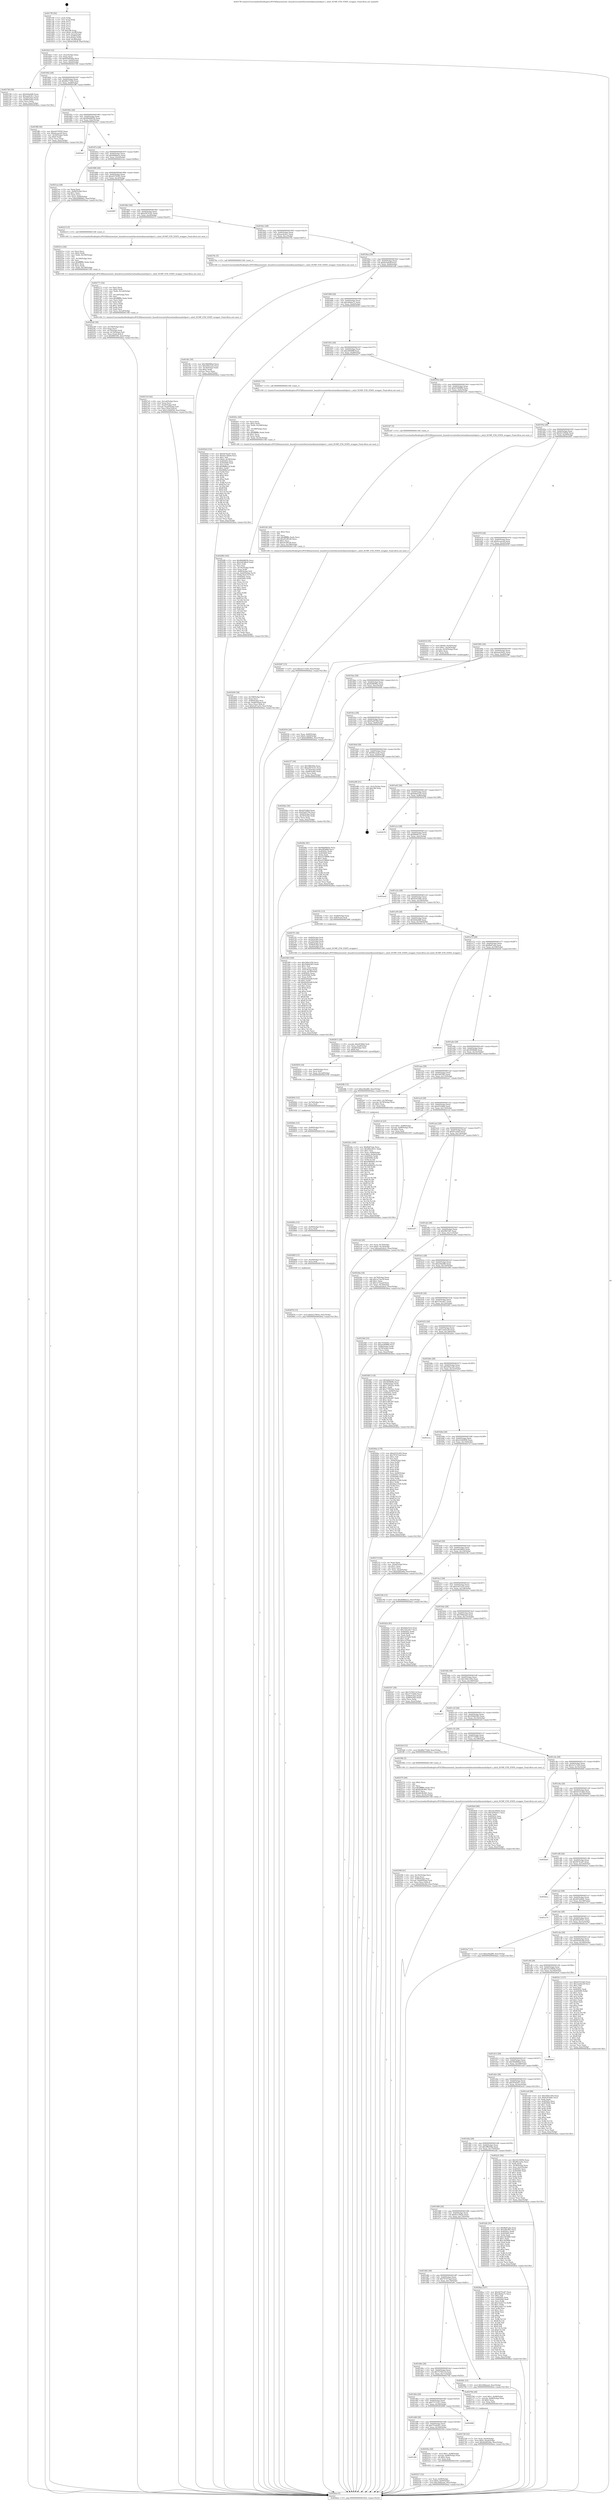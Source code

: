 digraph "0x4017f0" {
  label = "0x4017f0 (/mnt/c/Users/mathe/Desktop/tcc/POCII/binaries/extr_linuxdriversnetethernetmellanoxmlx4port.c_mlx4_DUMP_ETH_STATS_wrapper_Final-ollvm.out::main(0))"
  labelloc = "t"
  node[shape=record]

  Entry [label="",width=0.3,height=0.3,shape=circle,fillcolor=black,style=filled]
  "0x401822" [label="{
     0x401822 [32]\l
     | [instrs]\l
     &nbsp;&nbsp;0x401822 \<+6\>: mov -0xac(%rbp),%eax\l
     &nbsp;&nbsp;0x401828 \<+2\>: mov %eax,%ecx\l
     &nbsp;&nbsp;0x40182a \<+6\>: sub $0x82b6549a,%ecx\l
     &nbsp;&nbsp;0x401830 \<+6\>: mov %eax,-0xb0(%rbp)\l
     &nbsp;&nbsp;0x401836 \<+6\>: mov %ecx,-0xb4(%rbp)\l
     &nbsp;&nbsp;0x40183c \<+6\>: je 0000000000402748 \<main+0xf58\>\l
  }"]
  "0x402748" [label="{
     0x402748 [36]\l
     | [instrs]\l
     &nbsp;&nbsp;0x402748 \<+5\>: mov $0xfebbefd6,%eax\l
     &nbsp;&nbsp;0x40274d \<+5\>: mov $0xaac6c8c1,%ecx\l
     &nbsp;&nbsp;0x402752 \<+6\>: mov -0xa4(%rbp),%edx\l
     &nbsp;&nbsp;0x402758 \<+6\>: cmp -0x98(%rbp),%edx\l
     &nbsp;&nbsp;0x40275e \<+3\>: cmovl %ecx,%eax\l
     &nbsp;&nbsp;0x402761 \<+6\>: mov %eax,-0xac(%rbp)\l
     &nbsp;&nbsp;0x402767 \<+5\>: jmp 0000000000402bea \<main+0x13fa\>\l
  }"]
  "0x401842" [label="{
     0x401842 [28]\l
     | [instrs]\l
     &nbsp;&nbsp;0x401842 \<+5\>: jmp 0000000000401847 \<main+0x57\>\l
     &nbsp;&nbsp;0x401847 \<+6\>: mov -0xb0(%rbp),%eax\l
     &nbsp;&nbsp;0x40184d \<+5\>: sub $0x89e77d26,%eax\l
     &nbsp;&nbsp;0x401852 \<+6\>: mov %eax,-0xb8(%rbp)\l
     &nbsp;&nbsp;0x401858 \<+6\>: je 0000000000401ff8 \<main+0x808\>\l
  }"]
  Exit [label="",width=0.3,height=0.3,shape=circle,fillcolor=black,style=filled,peripheries=2]
  "0x401ff8" [label="{
     0x401ff8 [30]\l
     | [instrs]\l
     &nbsp;&nbsp;0x401ff8 \<+5\>: mov $0xa0376565,%eax\l
     &nbsp;&nbsp;0x401ffd \<+5\>: mov $0xdccaece9,%ecx\l
     &nbsp;&nbsp;0x402002 \<+3\>: mov -0x30(%rbp),%edx\l
     &nbsp;&nbsp;0x402005 \<+3\>: cmp $0x0,%edx\l
     &nbsp;&nbsp;0x402008 \<+3\>: cmove %ecx,%eax\l
     &nbsp;&nbsp;0x40200b \<+6\>: mov %eax,-0xac(%rbp)\l
     &nbsp;&nbsp;0x402011 \<+5\>: jmp 0000000000402bea \<main+0x13fa\>\l
  }"]
  "0x40185e" [label="{
     0x40185e [28]\l
     | [instrs]\l
     &nbsp;&nbsp;0x40185e \<+5\>: jmp 0000000000401863 \<main+0x73\>\l
     &nbsp;&nbsp;0x401863 \<+6\>: mov -0xb0(%rbp),%eax\l
     &nbsp;&nbsp;0x401869 \<+5\>: sub $0x8bb9605b,%eax\l
     &nbsp;&nbsp;0x40186e \<+6\>: mov %eax,-0xbc(%rbp)\l
     &nbsp;&nbsp;0x401874 \<+6\>: je 0000000000402ae7 \<main+0x12f7\>\l
  }"]
  "0x402878" [label="{
     0x402878 [15]\l
     | [instrs]\l
     &nbsp;&nbsp;0x402878 \<+10\>: movl $0x6c27903e,-0xac(%rbp)\l
     &nbsp;&nbsp;0x402882 \<+5\>: jmp 0000000000402bea \<main+0x13fa\>\l
  }"]
  "0x402ae7" [label="{
     0x402ae7\l
  }", style=dashed]
  "0x40187a" [label="{
     0x40187a [28]\l
     | [instrs]\l
     &nbsp;&nbsp;0x40187a \<+5\>: jmp 000000000040187f \<main+0x8f\>\l
     &nbsp;&nbsp;0x40187f \<+6\>: mov -0xb0(%rbp),%eax\l
     &nbsp;&nbsp;0x401885 \<+5\>: sub $0x9df6da1e,%eax\l
     &nbsp;&nbsp;0x40188a \<+6\>: mov %eax,-0xc0(%rbp)\l
     &nbsp;&nbsp;0x401890 \<+6\>: je 00000000004021aa \<main+0x9ba\>\l
  }"]
  "0x402869" [label="{
     0x402869 [15]\l
     | [instrs]\l
     &nbsp;&nbsp;0x402869 \<+7\>: mov -0xa0(%rbp),%rcx\l
     &nbsp;&nbsp;0x402870 \<+3\>: mov %rcx,%rdi\l
     &nbsp;&nbsp;0x402873 \<+5\>: call 0000000000401030 \<free@plt\>\l
     | [calls]\l
     &nbsp;&nbsp;0x401030 \{1\} (unknown)\l
  }"]
  "0x4021aa" [label="{
     0x4021aa [28]\l
     | [instrs]\l
     &nbsp;&nbsp;0x4021aa \<+2\>: xor %eax,%eax\l
     &nbsp;&nbsp;0x4021ac \<+3\>: mov -0x64(%rbp),%ecx\l
     &nbsp;&nbsp;0x4021af \<+3\>: sub $0x1,%eax\l
     &nbsp;&nbsp;0x4021b2 \<+2\>: sub %eax,%ecx\l
     &nbsp;&nbsp;0x4021b4 \<+3\>: mov %ecx,-0x64(%rbp)\l
     &nbsp;&nbsp;0x4021b7 \<+10\>: movl $0xf20809b2,-0xac(%rbp)\l
     &nbsp;&nbsp;0x4021c1 \<+5\>: jmp 0000000000402bea \<main+0x13fa\>\l
  }"]
  "0x401896" [label="{
     0x401896 [28]\l
     | [instrs]\l
     &nbsp;&nbsp;0x401896 \<+5\>: jmp 000000000040189b \<main+0xab\>\l
     &nbsp;&nbsp;0x40189b \<+6\>: mov -0xb0(%rbp),%eax\l
     &nbsp;&nbsp;0x4018a1 \<+5\>: sub $0xa0376565,%eax\l
     &nbsp;&nbsp;0x4018a6 \<+6\>: mov %eax,-0xc4(%rbp)\l
     &nbsp;&nbsp;0x4018ac \<+6\>: je 0000000000402887 \<main+0x1097\>\l
  }"]
  "0x40285a" [label="{
     0x40285a [15]\l
     | [instrs]\l
     &nbsp;&nbsp;0x40285a \<+7\>: mov -0x90(%rbp),%rcx\l
     &nbsp;&nbsp;0x402861 \<+3\>: mov %rcx,%rdi\l
     &nbsp;&nbsp;0x402864 \<+5\>: call 0000000000401030 \<free@plt\>\l
     | [calls]\l
     &nbsp;&nbsp;0x401030 \{1\} (unknown)\l
  }"]
  "0x402887" [label="{
     0x402887\l
  }", style=dashed]
  "0x4018b2" [label="{
     0x4018b2 [28]\l
     | [instrs]\l
     &nbsp;&nbsp;0x4018b2 \<+5\>: jmp 00000000004018b7 \<main+0xc7\>\l
     &nbsp;&nbsp;0x4018b7 \<+6\>: mov -0xb0(%rbp),%eax\l
     &nbsp;&nbsp;0x4018bd \<+5\>: sub $0xa56741d1,%eax\l
     &nbsp;&nbsp;0x4018c2 \<+6\>: mov %eax,-0xc8(%rbp)\l
     &nbsp;&nbsp;0x4018c8 \<+6\>: je 0000000000402215 \<main+0xa25\>\l
  }"]
  "0x40284e" [label="{
     0x40284e [12]\l
     | [instrs]\l
     &nbsp;&nbsp;0x40284e \<+4\>: mov -0x80(%rbp),%rcx\l
     &nbsp;&nbsp;0x402852 \<+3\>: mov %rcx,%rdi\l
     &nbsp;&nbsp;0x402855 \<+5\>: call 0000000000401030 \<free@plt\>\l
     | [calls]\l
     &nbsp;&nbsp;0x401030 \{1\} (unknown)\l
  }"]
  "0x402215" [label="{
     0x402215 [5]\l
     | [instrs]\l
     &nbsp;&nbsp;0x402215 \<+5\>: call 0000000000401160 \<next_i\>\l
     | [calls]\l
     &nbsp;&nbsp;0x401160 \{1\} (/mnt/c/Users/mathe/Desktop/tcc/POCII/binaries/extr_linuxdriversnetethernetmellanoxmlx4port.c_mlx4_DUMP_ETH_STATS_wrapper_Final-ollvm.out::next_i)\l
  }"]
  "0x4018ce" [label="{
     0x4018ce [28]\l
     | [instrs]\l
     &nbsp;&nbsp;0x4018ce \<+5\>: jmp 00000000004018d3 \<main+0xe3\>\l
     &nbsp;&nbsp;0x4018d3 \<+6\>: mov -0xb0(%rbp),%eax\l
     &nbsp;&nbsp;0x4018d9 \<+5\>: sub $0xaac6c8c1,%eax\l
     &nbsp;&nbsp;0x4018de \<+6\>: mov %eax,-0xcc(%rbp)\l
     &nbsp;&nbsp;0x4018e4 \<+6\>: je 000000000040276c \<main+0xf7c\>\l
  }"]
  "0x402842" [label="{
     0x402842 [12]\l
     | [instrs]\l
     &nbsp;&nbsp;0x402842 \<+4\>: mov -0x70(%rbp),%rcx\l
     &nbsp;&nbsp;0x402846 \<+3\>: mov %rcx,%rdi\l
     &nbsp;&nbsp;0x402849 \<+5\>: call 0000000000401030 \<free@plt\>\l
     | [calls]\l
     &nbsp;&nbsp;0x401030 \{1\} (unknown)\l
  }"]
  "0x40276c" [label="{
     0x40276c [5]\l
     | [instrs]\l
     &nbsp;&nbsp;0x40276c \<+5\>: call 0000000000401160 \<next_i\>\l
     | [calls]\l
     &nbsp;&nbsp;0x401160 \{1\} (/mnt/c/Users/mathe/Desktop/tcc/POCII/binaries/extr_linuxdriversnetethernetmellanoxmlx4port.c_mlx4_DUMP_ETH_STATS_wrapper_Final-ollvm.out::next_i)\l
  }"]
  "0x4018ea" [label="{
     0x4018ea [28]\l
     | [instrs]\l
     &nbsp;&nbsp;0x4018ea \<+5\>: jmp 00000000004018ef \<main+0xff\>\l
     &nbsp;&nbsp;0x4018ef \<+6\>: mov -0xb0(%rbp),%eax\l
     &nbsp;&nbsp;0x4018f5 \<+5\>: sub $0xbe3ddcff,%eax\l
     &nbsp;&nbsp;0x4018fa \<+6\>: mov %eax,-0xd0(%rbp)\l
     &nbsp;&nbsp;0x401900 \<+6\>: je 0000000000401dfc \<main+0x60c\>\l
  }"]
  "0x402830" [label="{
     0x402830 [18]\l
     | [instrs]\l
     &nbsp;&nbsp;0x402830 \<+4\>: mov -0x60(%rbp),%rcx\l
     &nbsp;&nbsp;0x402834 \<+3\>: mov %rcx,%rdi\l
     &nbsp;&nbsp;0x402837 \<+6\>: mov %eax,-0x1a8(%rbp)\l
     &nbsp;&nbsp;0x40283d \<+5\>: call 0000000000401030 \<free@plt\>\l
     | [calls]\l
     &nbsp;&nbsp;0x401030 \{1\} (unknown)\l
  }"]
  "0x401dfc" [label="{
     0x401dfc [30]\l
     | [instrs]\l
     &nbsp;&nbsp;0x401dfc \<+5\>: mov $0x56b998ed,%eax\l
     &nbsp;&nbsp;0x401e01 \<+5\>: mov $0x200a1af2,%ecx\l
     &nbsp;&nbsp;0x401e06 \<+3\>: mov -0x34(%rbp),%edx\l
     &nbsp;&nbsp;0x401e09 \<+3\>: cmp $0x2,%edx\l
     &nbsp;&nbsp;0x401e0c \<+3\>: cmovne %ecx,%eax\l
     &nbsp;&nbsp;0x401e0f \<+6\>: mov %eax,-0xac(%rbp)\l
     &nbsp;&nbsp;0x401e15 \<+5\>: jmp 0000000000402bea \<main+0x13fa\>\l
  }"]
  "0x401906" [label="{
     0x401906 [28]\l
     | [instrs]\l
     &nbsp;&nbsp;0x401906 \<+5\>: jmp 000000000040190b \<main+0x11b\>\l
     &nbsp;&nbsp;0x40190b \<+6\>: mov -0xb0(%rbp),%eax\l
     &nbsp;&nbsp;0x401911 \<+5\>: sub $0xc8d4ac7c,%eax\l
     &nbsp;&nbsp;0x401916 \<+6\>: mov %eax,-0xd4(%rbp)\l
     &nbsp;&nbsp;0x40191c \<+6\>: je 000000000040293d \<main+0x114d\>\l
  }"]
  "0x402bea" [label="{
     0x402bea [5]\l
     | [instrs]\l
     &nbsp;&nbsp;0x402bea \<+5\>: jmp 0000000000401822 \<main+0x32\>\l
  }"]
  "0x4017f0" [label="{
     0x4017f0 [50]\l
     | [instrs]\l
     &nbsp;&nbsp;0x4017f0 \<+1\>: push %rbp\l
     &nbsp;&nbsp;0x4017f1 \<+3\>: mov %rsp,%rbp\l
     &nbsp;&nbsp;0x4017f4 \<+2\>: push %r15\l
     &nbsp;&nbsp;0x4017f6 \<+2\>: push %r14\l
     &nbsp;&nbsp;0x4017f8 \<+2\>: push %r13\l
     &nbsp;&nbsp;0x4017fa \<+2\>: push %r12\l
     &nbsp;&nbsp;0x4017fc \<+1\>: push %rbx\l
     &nbsp;&nbsp;0x4017fd \<+7\>: sub $0x188,%rsp\l
     &nbsp;&nbsp;0x401804 \<+7\>: movl $0x0,-0x38(%rbp)\l
     &nbsp;&nbsp;0x40180b \<+3\>: mov %edi,-0x3c(%rbp)\l
     &nbsp;&nbsp;0x40180e \<+4\>: mov %rsi,-0x48(%rbp)\l
     &nbsp;&nbsp;0x401812 \<+3\>: mov -0x3c(%rbp),%edi\l
     &nbsp;&nbsp;0x401815 \<+3\>: mov %edi,-0x34(%rbp)\l
     &nbsp;&nbsp;0x401818 \<+10\>: movl $0xbe3ddcff,-0xac(%rbp)\l
  }"]
  "0x402813" [label="{
     0x402813 [29]\l
     | [instrs]\l
     &nbsp;&nbsp;0x402813 \<+10\>: movabs $0x4030b6,%rdi\l
     &nbsp;&nbsp;0x40281d \<+6\>: mov %eax,-0xa8(%rbp)\l
     &nbsp;&nbsp;0x402823 \<+6\>: mov -0xa8(%rbp),%esi\l
     &nbsp;&nbsp;0x402829 \<+2\>: mov $0x0,%al\l
     &nbsp;&nbsp;0x40282b \<+5\>: call 0000000000401040 \<printf@plt\>\l
     | [calls]\l
     &nbsp;&nbsp;0x401040 \{1\} (unknown)\l
  }"]
  "0x40293d" [label="{
     0x40293d [154]\l
     | [instrs]\l
     &nbsp;&nbsp;0x40293d \<+5\>: mov $0x4474caf7,%eax\l
     &nbsp;&nbsp;0x402942 \<+5\>: mov $0xd2130d2b,%ecx\l
     &nbsp;&nbsp;0x402947 \<+2\>: mov $0x1,%dl\l
     &nbsp;&nbsp;0x402949 \<+7\>: movl $0x0,-0x38(%rbp)\l
     &nbsp;&nbsp;0x402950 \<+7\>: mov 0x40505c,%esi\l
     &nbsp;&nbsp;0x402957 \<+7\>: mov 0x405060,%edi\l
     &nbsp;&nbsp;0x40295e \<+3\>: mov %esi,%r8d\l
     &nbsp;&nbsp;0x402961 \<+7\>: add $0x98f8a1af,%r8d\l
     &nbsp;&nbsp;0x402968 \<+4\>: sub $0x1,%r8d\l
     &nbsp;&nbsp;0x40296c \<+7\>: sub $0x98f8a1af,%r8d\l
     &nbsp;&nbsp;0x402973 \<+4\>: imul %r8d,%esi\l
     &nbsp;&nbsp;0x402977 \<+3\>: and $0x1,%esi\l
     &nbsp;&nbsp;0x40297a \<+3\>: cmp $0x0,%esi\l
     &nbsp;&nbsp;0x40297d \<+4\>: sete %r9b\l
     &nbsp;&nbsp;0x402981 \<+3\>: cmp $0xa,%edi\l
     &nbsp;&nbsp;0x402984 \<+4\>: setl %r10b\l
     &nbsp;&nbsp;0x402988 \<+3\>: mov %r9b,%r11b\l
     &nbsp;&nbsp;0x40298b \<+4\>: xor $0xff,%r11b\l
     &nbsp;&nbsp;0x40298f \<+3\>: mov %r10b,%bl\l
     &nbsp;&nbsp;0x402992 \<+3\>: xor $0xff,%bl\l
     &nbsp;&nbsp;0x402995 \<+3\>: xor $0x0,%dl\l
     &nbsp;&nbsp;0x402998 \<+3\>: mov %r11b,%r14b\l
     &nbsp;&nbsp;0x40299b \<+4\>: and $0x0,%r14b\l
     &nbsp;&nbsp;0x40299f \<+3\>: and %dl,%r9b\l
     &nbsp;&nbsp;0x4029a2 \<+3\>: mov %bl,%r15b\l
     &nbsp;&nbsp;0x4029a5 \<+4\>: and $0x0,%r15b\l
     &nbsp;&nbsp;0x4029a9 \<+3\>: and %dl,%r10b\l
     &nbsp;&nbsp;0x4029ac \<+3\>: or %r9b,%r14b\l
     &nbsp;&nbsp;0x4029af \<+3\>: or %r10b,%r15b\l
     &nbsp;&nbsp;0x4029b2 \<+3\>: xor %r15b,%r14b\l
     &nbsp;&nbsp;0x4029b5 \<+3\>: or %bl,%r11b\l
     &nbsp;&nbsp;0x4029b8 \<+4\>: xor $0xff,%r11b\l
     &nbsp;&nbsp;0x4029bc \<+3\>: or $0x0,%dl\l
     &nbsp;&nbsp;0x4029bf \<+3\>: and %dl,%r11b\l
     &nbsp;&nbsp;0x4029c2 \<+3\>: or %r11b,%r14b\l
     &nbsp;&nbsp;0x4029c5 \<+4\>: test $0x1,%r14b\l
     &nbsp;&nbsp;0x4029c9 \<+3\>: cmovne %ecx,%eax\l
     &nbsp;&nbsp;0x4029cc \<+6\>: mov %eax,-0xac(%rbp)\l
     &nbsp;&nbsp;0x4029d2 \<+5\>: jmp 0000000000402bea \<main+0x13fa\>\l
  }"]
  "0x401922" [label="{
     0x401922 [28]\l
     | [instrs]\l
     &nbsp;&nbsp;0x401922 \<+5\>: jmp 0000000000401927 \<main+0x137\>\l
     &nbsp;&nbsp;0x401927 \<+6\>: mov -0xb0(%rbp),%eax\l
     &nbsp;&nbsp;0x40192d \<+5\>: sub $0xcf656f6f,%eax\l
     &nbsp;&nbsp;0x401932 \<+6\>: mov %eax,-0xd8(%rbp)\l
     &nbsp;&nbsp;0x401938 \<+6\>: je 00000000004020c7 \<main+0x8d7\>\l
  }"]
  "0x4027a5" [label="{
     0x4027a5 [42]\l
     | [instrs]\l
     &nbsp;&nbsp;0x4027a5 \<+6\>: mov -0x1a4(%rbp),%ecx\l
     &nbsp;&nbsp;0x4027ab \<+3\>: imul %eax,%ecx\l
     &nbsp;&nbsp;0x4027ae \<+7\>: mov -0xa0(%rbp),%r8\l
     &nbsp;&nbsp;0x4027b5 \<+7\>: movslq -0xa4(%rbp),%r9\l
     &nbsp;&nbsp;0x4027bc \<+4\>: mov %ecx,(%r8,%r9,4)\l
     &nbsp;&nbsp;0x4027c0 \<+10\>: movl $0x21640958,-0xac(%rbp)\l
     &nbsp;&nbsp;0x4027ca \<+5\>: jmp 0000000000402bea \<main+0x13fa\>\l
  }"]
  "0x4020c7" [label="{
     0x4020c7 [5]\l
     | [instrs]\l
     &nbsp;&nbsp;0x4020c7 \<+5\>: call 0000000000401160 \<next_i\>\l
     | [calls]\l
     &nbsp;&nbsp;0x401160 \{1\} (/mnt/c/Users/mathe/Desktop/tcc/POCII/binaries/extr_linuxdriversnetethernetmellanoxmlx4port.c_mlx4_DUMP_ETH_STATS_wrapper_Final-ollvm.out::next_i)\l
  }"]
  "0x40193e" [label="{
     0x40193e [28]\l
     | [instrs]\l
     &nbsp;&nbsp;0x40193e \<+5\>: jmp 0000000000401943 \<main+0x153\>\l
     &nbsp;&nbsp;0x401943 \<+6\>: mov -0xb0(%rbp),%eax\l
     &nbsp;&nbsp;0x401949 \<+5\>: sub $0xd1909f66,%eax\l
     &nbsp;&nbsp;0x40194e \<+6\>: mov %eax,-0xdc(%rbp)\l
     &nbsp;&nbsp;0x401954 \<+6\>: je 00000000004023d7 \<main+0xbe7\>\l
  }"]
  "0x402771" [label="{
     0x402771 [52]\l
     | [instrs]\l
     &nbsp;&nbsp;0x402771 \<+2\>: xor %ecx,%ecx\l
     &nbsp;&nbsp;0x402773 \<+5\>: mov $0x2,%edx\l
     &nbsp;&nbsp;0x402778 \<+6\>: mov %edx,-0x1a0(%rbp)\l
     &nbsp;&nbsp;0x40277e \<+1\>: cltd\l
     &nbsp;&nbsp;0x40277f \<+6\>: mov -0x1a0(%rbp),%esi\l
     &nbsp;&nbsp;0x402785 \<+2\>: idiv %esi\l
     &nbsp;&nbsp;0x402787 \<+6\>: imul $0xfffffffe,%edx,%edx\l
     &nbsp;&nbsp;0x40278d \<+2\>: mov %ecx,%edi\l
     &nbsp;&nbsp;0x40278f \<+2\>: sub %edx,%edi\l
     &nbsp;&nbsp;0x402791 \<+2\>: mov %ecx,%edx\l
     &nbsp;&nbsp;0x402793 \<+3\>: sub $0x1,%edx\l
     &nbsp;&nbsp;0x402796 \<+2\>: add %edx,%edi\l
     &nbsp;&nbsp;0x402798 \<+2\>: sub %edi,%ecx\l
     &nbsp;&nbsp;0x40279a \<+6\>: mov %ecx,-0x1a4(%rbp)\l
     &nbsp;&nbsp;0x4027a0 \<+5\>: call 0000000000401160 \<next_i\>\l
     | [calls]\l
     &nbsp;&nbsp;0x401160 \{1\} (/mnt/c/Users/mathe/Desktop/tcc/POCII/binaries/extr_linuxdriversnetethernetmellanoxmlx4port.c_mlx4_DUMP_ETH_STATS_wrapper_Final-ollvm.out::next_i)\l
  }"]
  "0x4023d7" [label="{
     0x4023d7 [5]\l
     | [instrs]\l
     &nbsp;&nbsp;0x4023d7 \<+5\>: call 0000000000401160 \<next_i\>\l
     | [calls]\l
     &nbsp;&nbsp;0x401160 \{1\} (/mnt/c/Users/mathe/Desktop/tcc/POCII/binaries/extr_linuxdriversnetethernetmellanoxmlx4port.c_mlx4_DUMP_ETH_STATS_wrapper_Final-ollvm.out::next_i)\l
  }"]
  "0x40195a" [label="{
     0x40195a [28]\l
     | [instrs]\l
     &nbsp;&nbsp;0x40195a \<+5\>: jmp 000000000040195f \<main+0x16f\>\l
     &nbsp;&nbsp;0x40195f \<+6\>: mov -0xb0(%rbp),%eax\l
     &nbsp;&nbsp;0x401965 \<+5\>: sub $0xd2130d2b,%eax\l
     &nbsp;&nbsp;0x40196a \<+6\>: mov %eax,-0xe0(%rbp)\l
     &nbsp;&nbsp;0x401970 \<+6\>: je 00000000004029d7 \<main+0x11e7\>\l
  }"]
  "0x402728" [label="{
     0x402728 [32]\l
     | [instrs]\l
     &nbsp;&nbsp;0x402728 \<+7\>: mov %rax,-0xa0(%rbp)\l
     &nbsp;&nbsp;0x40272f \<+10\>: movl $0x0,-0xa4(%rbp)\l
     &nbsp;&nbsp;0x402739 \<+10\>: movl $0x82b6549a,-0xac(%rbp)\l
     &nbsp;&nbsp;0x402743 \<+5\>: jmp 0000000000402bea \<main+0x13fa\>\l
  }"]
  "0x4029d7" [label="{
     0x4029d7 [15]\l
     | [instrs]\l
     &nbsp;&nbsp;0x4029d7 \<+10\>: movl $0x3a7c72d5,-0xac(%rbp)\l
     &nbsp;&nbsp;0x4029e1 \<+5\>: jmp 0000000000402bea \<main+0x13fa\>\l
  }"]
  "0x401976" [label="{
     0x401976 [28]\l
     | [instrs]\l
     &nbsp;&nbsp;0x401976 \<+5\>: jmp 000000000040197b \<main+0x18b\>\l
     &nbsp;&nbsp;0x40197b \<+6\>: mov -0xb0(%rbp),%eax\l
     &nbsp;&nbsp;0x401981 \<+5\>: sub $0xdccaece9,%eax\l
     &nbsp;&nbsp;0x401986 \<+6\>: mov %eax,-0xe4(%rbp)\l
     &nbsp;&nbsp;0x40198c \<+6\>: je 0000000000402016 \<main+0x826\>\l
  }"]
  "0x402598" [label="{
     0x402598 [41]\l
     | [instrs]\l
     &nbsp;&nbsp;0x402598 \<+6\>: mov -0x19c(%rbp),%ecx\l
     &nbsp;&nbsp;0x40259e \<+3\>: imul %eax,%ecx\l
     &nbsp;&nbsp;0x4025a1 \<+7\>: mov -0x90(%rbp),%rsi\l
     &nbsp;&nbsp;0x4025a8 \<+7\>: movslq -0x94(%rbp),%rdi\l
     &nbsp;&nbsp;0x4025af \<+3\>: mov %ecx,(%rsi,%rdi,4)\l
     &nbsp;&nbsp;0x4025b2 \<+10\>: movl $0x4f304c8d,-0xac(%rbp)\l
     &nbsp;&nbsp;0x4025bc \<+5\>: jmp 0000000000402bea \<main+0x13fa\>\l
  }"]
  "0x402016" [label="{
     0x402016 [30]\l
     | [instrs]\l
     &nbsp;&nbsp;0x402016 \<+7\>: movl $0x64,-0x50(%rbp)\l
     &nbsp;&nbsp;0x40201d \<+7\>: movl $0x1,-0x54(%rbp)\l
     &nbsp;&nbsp;0x402024 \<+4\>: movslq -0x54(%rbp),%rax\l
     &nbsp;&nbsp;0x402028 \<+4\>: shl $0x2,%rax\l
     &nbsp;&nbsp;0x40202c \<+3\>: mov %rax,%rdi\l
     &nbsp;&nbsp;0x40202f \<+5\>: call 0000000000401050 \<malloc@plt\>\l
     | [calls]\l
     &nbsp;&nbsp;0x401050 \{1\} (unknown)\l
  }"]
  "0x401992" [label="{
     0x401992 [28]\l
     | [instrs]\l
     &nbsp;&nbsp;0x401992 \<+5\>: jmp 0000000000401997 \<main+0x1a7\>\l
     &nbsp;&nbsp;0x401997 \<+6\>: mov -0xb0(%rbp),%eax\l
     &nbsp;&nbsp;0x40199d \<+5\>: sub $0xead18a5c,%eax\l
     &nbsp;&nbsp;0x4019a2 \<+6\>: mov %eax,-0xe8(%rbp)\l
     &nbsp;&nbsp;0x4019a8 \<+6\>: je 00000000004021f7 \<main+0xa07\>\l
  }"]
  "0x402570" [label="{
     0x402570 [40]\l
     | [instrs]\l
     &nbsp;&nbsp;0x402570 \<+5\>: mov $0x2,%ecx\l
     &nbsp;&nbsp;0x402575 \<+1\>: cltd\l
     &nbsp;&nbsp;0x402576 \<+2\>: idiv %ecx\l
     &nbsp;&nbsp;0x402578 \<+6\>: imul $0xfffffffe,%edx,%ecx\l
     &nbsp;&nbsp;0x40257e \<+6\>: sub $0xbb38c991,%ecx\l
     &nbsp;&nbsp;0x402584 \<+3\>: add $0x1,%ecx\l
     &nbsp;&nbsp;0x402587 \<+6\>: add $0xbb38c991,%ecx\l
     &nbsp;&nbsp;0x40258d \<+6\>: mov %ecx,-0x19c(%rbp)\l
     &nbsp;&nbsp;0x402593 \<+5\>: call 0000000000401160 \<next_i\>\l
     | [calls]\l
     &nbsp;&nbsp;0x401160 \{1\} (/mnt/c/Users/mathe/Desktop/tcc/POCII/binaries/extr_linuxdriversnetethernetmellanoxmlx4port.c_mlx4_DUMP_ETH_STATS_wrapper_Final-ollvm.out::next_i)\l
  }"]
  "0x4021f7" [label="{
     0x4021f7 [30]\l
     | [instrs]\l
     &nbsp;&nbsp;0x4021f7 \<+5\>: mov $0x5ff6309a,%eax\l
     &nbsp;&nbsp;0x4021fc \<+5\>: mov $0xa56741d1,%ecx\l
     &nbsp;&nbsp;0x402201 \<+3\>: mov -0x74(%rbp),%edx\l
     &nbsp;&nbsp;0x402204 \<+3\>: cmp -0x68(%rbp),%edx\l
     &nbsp;&nbsp;0x402207 \<+3\>: cmovl %ecx,%eax\l
     &nbsp;&nbsp;0x40220a \<+6\>: mov %eax,-0xac(%rbp)\l
     &nbsp;&nbsp;0x402210 \<+5\>: jmp 0000000000402bea \<main+0x13fa\>\l
  }"]
  "0x4019ae" [label="{
     0x4019ae [28]\l
     | [instrs]\l
     &nbsp;&nbsp;0x4019ae \<+5\>: jmp 00000000004019b3 \<main+0x1c3\>\l
     &nbsp;&nbsp;0x4019b3 \<+6\>: mov -0xb0(%rbp),%eax\l
     &nbsp;&nbsp;0x4019b9 \<+5\>: sub $0xf20809b2,%eax\l
     &nbsp;&nbsp;0x4019be \<+6\>: mov %eax,-0xec(%rbp)\l
     &nbsp;&nbsp;0x4019c4 \<+6\>: je 000000000040204e \<main+0x85e\>\l
  }"]
  "0x402527" [label="{
     0x402527 [32]\l
     | [instrs]\l
     &nbsp;&nbsp;0x402527 \<+7\>: mov %rax,-0x90(%rbp)\l
     &nbsp;&nbsp;0x40252e \<+10\>: movl $0x0,-0x94(%rbp)\l
     &nbsp;&nbsp;0x402538 \<+10\>: movl $0x30fdeaa4,-0xac(%rbp)\l
     &nbsp;&nbsp;0x402542 \<+5\>: jmp 0000000000402bea \<main+0x13fa\>\l
  }"]
  "0x40204e" [label="{
     0x40204e [30]\l
     | [instrs]\l
     &nbsp;&nbsp;0x40204e \<+5\>: mov $0x4553db4,%eax\l
     &nbsp;&nbsp;0x402053 \<+5\>: mov $0xf5ad57b9,%ecx\l
     &nbsp;&nbsp;0x402058 \<+3\>: mov -0x64(%rbp),%edx\l
     &nbsp;&nbsp;0x40205b \<+3\>: cmp -0x54(%rbp),%edx\l
     &nbsp;&nbsp;0x40205e \<+3\>: cmovl %ecx,%eax\l
     &nbsp;&nbsp;0x402061 \<+6\>: mov %eax,-0xac(%rbp)\l
     &nbsp;&nbsp;0x402067 \<+5\>: jmp 0000000000402bea \<main+0x13fa\>\l
  }"]
  "0x4019ca" [label="{
     0x4019ca [28]\l
     | [instrs]\l
     &nbsp;&nbsp;0x4019ca \<+5\>: jmp 00000000004019cf \<main+0x1df\>\l
     &nbsp;&nbsp;0x4019cf \<+6\>: mov -0xb0(%rbp),%eax\l
     &nbsp;&nbsp;0x4019d5 \<+5\>: sub $0xf5ad57b9,%eax\l
     &nbsp;&nbsp;0x4019da \<+6\>: mov %eax,-0xf0(%rbp)\l
     &nbsp;&nbsp;0x4019e0 \<+6\>: je 000000000040206c \<main+0x87c\>\l
  }"]
  "0x401df2" [label="{
     0x401df2\l
  }", style=dashed]
  "0x40206c" [label="{
     0x40206c [91]\l
     | [instrs]\l
     &nbsp;&nbsp;0x40206c \<+5\>: mov $0x8bb9605b,%eax\l
     &nbsp;&nbsp;0x402071 \<+5\>: mov $0xcf656f6f,%ecx\l
     &nbsp;&nbsp;0x402076 \<+7\>: mov 0x40505c,%edx\l
     &nbsp;&nbsp;0x40207d \<+7\>: mov 0x405060,%esi\l
     &nbsp;&nbsp;0x402084 \<+2\>: mov %edx,%edi\l
     &nbsp;&nbsp;0x402086 \<+6\>: sub $0xe2538690,%edi\l
     &nbsp;&nbsp;0x40208c \<+3\>: sub $0x1,%edi\l
     &nbsp;&nbsp;0x40208f \<+6\>: add $0xe2538690,%edi\l
     &nbsp;&nbsp;0x402095 \<+3\>: imul %edi,%edx\l
     &nbsp;&nbsp;0x402098 \<+3\>: and $0x1,%edx\l
     &nbsp;&nbsp;0x40209b \<+3\>: cmp $0x0,%edx\l
     &nbsp;&nbsp;0x40209e \<+4\>: sete %r8b\l
     &nbsp;&nbsp;0x4020a2 \<+3\>: cmp $0xa,%esi\l
     &nbsp;&nbsp;0x4020a5 \<+4\>: setl %r9b\l
     &nbsp;&nbsp;0x4020a9 \<+3\>: mov %r8b,%r10b\l
     &nbsp;&nbsp;0x4020ac \<+3\>: and %r9b,%r10b\l
     &nbsp;&nbsp;0x4020af \<+3\>: xor %r9b,%r8b\l
     &nbsp;&nbsp;0x4020b2 \<+3\>: or %r8b,%r10b\l
     &nbsp;&nbsp;0x4020b5 \<+4\>: test $0x1,%r10b\l
     &nbsp;&nbsp;0x4020b9 \<+3\>: cmovne %ecx,%eax\l
     &nbsp;&nbsp;0x4020bc \<+6\>: mov %eax,-0xac(%rbp)\l
     &nbsp;&nbsp;0x4020c2 \<+5\>: jmp 0000000000402bea \<main+0x13fa\>\l
  }"]
  "0x4019e6" [label="{
     0x4019e6 [28]\l
     | [instrs]\l
     &nbsp;&nbsp;0x4019e6 \<+5\>: jmp 00000000004019eb \<main+0x1fb\>\l
     &nbsp;&nbsp;0x4019eb \<+6\>: mov -0xb0(%rbp),%eax\l
     &nbsp;&nbsp;0x4019f1 \<+5\>: sub $0xf9eca24c,%eax\l
     &nbsp;&nbsp;0x4019f6 \<+6\>: mov %eax,-0xf4(%rbp)\l
     &nbsp;&nbsp;0x4019fc \<+6\>: je 0000000000402a98 \<main+0x12a8\>\l
  }"]
  "0x40250a" [label="{
     0x40250a [29]\l
     | [instrs]\l
     &nbsp;&nbsp;0x40250a \<+10\>: movl $0x1,-0x88(%rbp)\l
     &nbsp;&nbsp;0x402514 \<+7\>: movslq -0x88(%rbp),%rax\l
     &nbsp;&nbsp;0x40251b \<+4\>: shl $0x2,%rax\l
     &nbsp;&nbsp;0x40251f \<+3\>: mov %rax,%rdi\l
     &nbsp;&nbsp;0x402522 \<+5\>: call 0000000000401050 \<malloc@plt\>\l
     | [calls]\l
     &nbsp;&nbsp;0x401050 \{1\} (unknown)\l
  }"]
  "0x402a98" [label="{
     0x402a98 [21]\l
     | [instrs]\l
     &nbsp;&nbsp;0x402a98 \<+3\>: mov -0x2c(%rbp),%eax\l
     &nbsp;&nbsp;0x402a9b \<+7\>: add $0x188,%rsp\l
     &nbsp;&nbsp;0x402aa2 \<+1\>: pop %rbx\l
     &nbsp;&nbsp;0x402aa3 \<+2\>: pop %r12\l
     &nbsp;&nbsp;0x402aa5 \<+2\>: pop %r13\l
     &nbsp;&nbsp;0x402aa7 \<+2\>: pop %r14\l
     &nbsp;&nbsp;0x402aa9 \<+2\>: pop %r15\l
     &nbsp;&nbsp;0x402aab \<+1\>: pop %rbp\l
     &nbsp;&nbsp;0x402aac \<+1\>: ret\l
  }"]
  "0x401a02" [label="{
     0x401a02 [28]\l
     | [instrs]\l
     &nbsp;&nbsp;0x401a02 \<+5\>: jmp 0000000000401a07 \<main+0x217\>\l
     &nbsp;&nbsp;0x401a07 \<+6\>: mov -0xb0(%rbp),%eax\l
     &nbsp;&nbsp;0x401a0d \<+5\>: sub $0xfa8a5225,%eax\l
     &nbsp;&nbsp;0x401a12 \<+6\>: mov %eax,-0xf8(%rbp)\l
     &nbsp;&nbsp;0x401a18 \<+6\>: je 0000000000402b78 \<main+0x1388\>\l
  }"]
  "0x401dd6" [label="{
     0x401dd6 [28]\l
     | [instrs]\l
     &nbsp;&nbsp;0x401dd6 \<+5\>: jmp 0000000000401ddb \<main+0x5eb\>\l
     &nbsp;&nbsp;0x401ddb \<+6\>: mov -0xb0(%rbp),%eax\l
     &nbsp;&nbsp;0x401de1 \<+5\>: sub $0x7516e921,%eax\l
     &nbsp;&nbsp;0x401de6 \<+6\>: mov %eax,-0x184(%rbp)\l
     &nbsp;&nbsp;0x401dec \<+6\>: je 000000000040250a \<main+0xd1a\>\l
  }"]
  "0x402b78" [label="{
     0x402b78\l
  }", style=dashed]
  "0x401a1e" [label="{
     0x401a1e [28]\l
     | [instrs]\l
     &nbsp;&nbsp;0x401a1e \<+5\>: jmp 0000000000401a23 \<main+0x233\>\l
     &nbsp;&nbsp;0x401a23 \<+6\>: mov -0xb0(%rbp),%eax\l
     &nbsp;&nbsp;0x401a29 \<+5\>: sub $0xfbb947e7,%eax\l
     &nbsp;&nbsp;0x401a2e \<+6\>: mov %eax,-0xfc(%rbp)\l
     &nbsp;&nbsp;0x401a34 \<+6\>: je 0000000000402aad \<main+0x12bd\>\l
  }"]
  "0x402896" [label="{
     0x402896\l
  }", style=dashed]
  "0x402aad" [label="{
     0x402aad\l
  }", style=dashed]
  "0x401a3a" [label="{
     0x401a3a [28]\l
     | [instrs]\l
     &nbsp;&nbsp;0x401a3a \<+5\>: jmp 0000000000401a3f \<main+0x24f\>\l
     &nbsp;&nbsp;0x401a3f \<+6\>: mov -0xb0(%rbp),%eax\l
     &nbsp;&nbsp;0x401a45 \<+5\>: sub $0xfc910ddc,%eax\l
     &nbsp;&nbsp;0x401a4a \<+6\>: mov %eax,-0x100(%rbp)\l
     &nbsp;&nbsp;0x401a50 \<+6\>: je 0000000000401f3c \<main+0x74c\>\l
  }"]
  "0x401dba" [label="{
     0x401dba [28]\l
     | [instrs]\l
     &nbsp;&nbsp;0x401dba \<+5\>: jmp 0000000000401dbf \<main+0x5cf\>\l
     &nbsp;&nbsp;0x401dbf \<+6\>: mov -0xb0(%rbp),%eax\l
     &nbsp;&nbsp;0x401dc5 \<+5\>: sub $0x737132c7,%eax\l
     &nbsp;&nbsp;0x401dca \<+6\>: mov %eax,-0x180(%rbp)\l
     &nbsp;&nbsp;0x401dd0 \<+6\>: je 0000000000402896 \<main+0x10a6\>\l
  }"]
  "0x401f3c" [label="{
     0x401f3c [13]\l
     | [instrs]\l
     &nbsp;&nbsp;0x401f3c \<+4\>: mov -0x48(%rbp),%rax\l
     &nbsp;&nbsp;0x401f40 \<+4\>: mov 0x8(%rax),%rdi\l
     &nbsp;&nbsp;0x401f44 \<+5\>: call 0000000000401060 \<atoi@plt\>\l
     | [calls]\l
     &nbsp;&nbsp;0x401060 \{1\} (unknown)\l
  }"]
  "0x401a56" [label="{
     0x401a56 [28]\l
     | [instrs]\l
     &nbsp;&nbsp;0x401a56 \<+5\>: jmp 0000000000401a5b \<main+0x26b\>\l
     &nbsp;&nbsp;0x401a5b \<+6\>: mov -0xb0(%rbp),%eax\l
     &nbsp;&nbsp;0x401a61 \<+5\>: sub $0xfebbefd6,%eax\l
     &nbsp;&nbsp;0x401a66 \<+6\>: mov %eax,-0x104(%rbp)\l
     &nbsp;&nbsp;0x401a6c \<+6\>: je 00000000004027f1 \<main+0x1001\>\l
  }"]
  "0x40270b" [label="{
     0x40270b [29]\l
     | [instrs]\l
     &nbsp;&nbsp;0x40270b \<+10\>: movl $0x1,-0x98(%rbp)\l
     &nbsp;&nbsp;0x402715 \<+7\>: movslq -0x98(%rbp),%rax\l
     &nbsp;&nbsp;0x40271c \<+4\>: shl $0x2,%rax\l
     &nbsp;&nbsp;0x402720 \<+3\>: mov %rax,%rdi\l
     &nbsp;&nbsp;0x402723 \<+5\>: call 0000000000401050 \<malloc@plt\>\l
     | [calls]\l
     &nbsp;&nbsp;0x401050 \{1\} (unknown)\l
  }"]
  "0x4027f1" [label="{
     0x4027f1 [34]\l
     | [instrs]\l
     &nbsp;&nbsp;0x4027f1 \<+4\>: mov -0x60(%rbp),%rdi\l
     &nbsp;&nbsp;0x4027f5 \<+3\>: mov -0x50(%rbp),%esi\l
     &nbsp;&nbsp;0x4027f8 \<+4\>: mov -0x70(%rbp),%rdx\l
     &nbsp;&nbsp;0x4027fc \<+4\>: mov -0x80(%rbp),%rcx\l
     &nbsp;&nbsp;0x402800 \<+7\>: mov -0x90(%rbp),%r8\l
     &nbsp;&nbsp;0x402807 \<+7\>: mov -0xa0(%rbp),%r9\l
     &nbsp;&nbsp;0x40280e \<+5\>: call 0000000000401560 \<mlx4_DUMP_ETH_STATS_wrapper\>\l
     | [calls]\l
     &nbsp;&nbsp;0x401560 \{1\} (/mnt/c/Users/mathe/Desktop/tcc/POCII/binaries/extr_linuxdriversnetethernetmellanoxmlx4port.c_mlx4_DUMP_ETH_STATS_wrapper_Final-ollvm.out::mlx4_DUMP_ETH_STATS_wrapper)\l
  }"]
  "0x401a72" [label="{
     0x401a72 [28]\l
     | [instrs]\l
     &nbsp;&nbsp;0x401a72 \<+5\>: jmp 0000000000401a77 \<main+0x287\>\l
     &nbsp;&nbsp;0x401a77 \<+6\>: mov -0xb0(%rbp),%eax\l
     &nbsp;&nbsp;0x401a7d \<+5\>: sub $0xffa87ede,%eax\l
     &nbsp;&nbsp;0x401a82 \<+6\>: mov %eax,-0x108(%rbp)\l
     &nbsp;&nbsp;0x401a88 \<+6\>: je 0000000000402b44 \<main+0x1354\>\l
  }"]
  "0x401d9e" [label="{
     0x401d9e [28]\l
     | [instrs]\l
     &nbsp;&nbsp;0x401d9e \<+5\>: jmp 0000000000401da3 \<main+0x5b3\>\l
     &nbsp;&nbsp;0x401da3 \<+6\>: mov -0xb0(%rbp),%eax\l
     &nbsp;&nbsp;0x401da9 \<+5\>: sub $0x7276411d,%eax\l
     &nbsp;&nbsp;0x401dae \<+6\>: mov %eax,-0x17c(%rbp)\l
     &nbsp;&nbsp;0x401db4 \<+6\>: je 000000000040270b \<main+0xf1b\>\l
  }"]
  "0x402b44" [label="{
     0x402b44\l
  }", style=dashed]
  "0x401a8e" [label="{
     0x401a8e [28]\l
     | [instrs]\l
     &nbsp;&nbsp;0x401a8e \<+5\>: jmp 0000000000401a93 \<main+0x2a3\>\l
     &nbsp;&nbsp;0x401a93 \<+6\>: mov -0xb0(%rbp),%eax\l
     &nbsp;&nbsp;0x401a99 \<+5\>: sub $0x3658b6b,%eax\l
     &nbsp;&nbsp;0x401a9e \<+6\>: mov %eax,-0x10c(%rbp)\l
     &nbsp;&nbsp;0x401aa4 \<+6\>: je 00000000004024fb \<main+0xd0b\>\l
  }"]
  "0x4026fc" [label="{
     0x4026fc [15]\l
     | [instrs]\l
     &nbsp;&nbsp;0x4026fc \<+10\>: movl $0x30fdeaa4,-0xac(%rbp)\l
     &nbsp;&nbsp;0x402706 \<+5\>: jmp 0000000000402bea \<main+0x13fa\>\l
  }"]
  "0x4024fb" [label="{
     0x4024fb [15]\l
     | [instrs]\l
     &nbsp;&nbsp;0x4024fb \<+10\>: movl $0xa59ad80,-0xac(%rbp)\l
     &nbsp;&nbsp;0x402505 \<+5\>: jmp 0000000000402bea \<main+0x13fa\>\l
  }"]
  "0x401aaa" [label="{
     0x401aaa [28]\l
     | [instrs]\l
     &nbsp;&nbsp;0x401aaa \<+5\>: jmp 0000000000401aaf \<main+0x2bf\>\l
     &nbsp;&nbsp;0x401aaf \<+6\>: mov -0xb0(%rbp),%eax\l
     &nbsp;&nbsp;0x401ab5 \<+5\>: sub $0x3d07f63,%eax\l
     &nbsp;&nbsp;0x401aba \<+6\>: mov %eax,-0x110(%rbp)\l
     &nbsp;&nbsp;0x401ac0 \<+6\>: je 00000000004022e7 \<main+0xaf7\>\l
  }"]
  "0x401d82" [label="{
     0x401d82 [28]\l
     | [instrs]\l
     &nbsp;&nbsp;0x401d82 \<+5\>: jmp 0000000000401d87 \<main+0x597\>\l
     &nbsp;&nbsp;0x401d87 \<+6\>: mov -0xb0(%rbp),%eax\l
     &nbsp;&nbsp;0x401d8d \<+5\>: sub $0x707472ad,%eax\l
     &nbsp;&nbsp;0x401d92 \<+6\>: mov %eax,-0x178(%rbp)\l
     &nbsp;&nbsp;0x401d98 \<+6\>: je 00000000004026fc \<main+0xf0c\>\l
  }"]
  "0x4022e7" [label="{
     0x4022e7 [23]\l
     | [instrs]\l
     &nbsp;&nbsp;0x4022e7 \<+7\>: movl $0x1,-0x78(%rbp)\l
     &nbsp;&nbsp;0x4022ee \<+4\>: movslq -0x78(%rbp),%rax\l
     &nbsp;&nbsp;0x4022f2 \<+4\>: shl $0x2,%rax\l
     &nbsp;&nbsp;0x4022f6 \<+3\>: mov %rax,%rdi\l
     &nbsp;&nbsp;0x4022f9 \<+5\>: call 0000000000401050 \<malloc@plt\>\l
     | [calls]\l
     &nbsp;&nbsp;0x401050 \{1\} (unknown)\l
  }"]
  "0x401ac6" [label="{
     0x401ac6 [28]\l
     | [instrs]\l
     &nbsp;&nbsp;0x401ac6 \<+5\>: jmp 0000000000401acb \<main+0x2db\>\l
     &nbsp;&nbsp;0x401acb \<+6\>: mov -0xb0(%rbp),%eax\l
     &nbsp;&nbsp;0x401ad1 \<+5\>: sub $0x4553db4,%eax\l
     &nbsp;&nbsp;0x401ad6 \<+6\>: mov %eax,-0x114(%rbp)\l
     &nbsp;&nbsp;0x401adc \<+6\>: je 00000000004021c6 \<main+0x9d6\>\l
  }"]
  "0x4028aa" [label="{
     0x4028aa [147]\l
     | [instrs]\l
     &nbsp;&nbsp;0x4028aa \<+5\>: mov $0x4474caf7,%eax\l
     &nbsp;&nbsp;0x4028af \<+5\>: mov $0xc8d4ac7c,%ecx\l
     &nbsp;&nbsp;0x4028b4 \<+2\>: mov $0x1,%dl\l
     &nbsp;&nbsp;0x4028b6 \<+7\>: mov 0x40505c,%esi\l
     &nbsp;&nbsp;0x4028bd \<+7\>: mov 0x405060,%edi\l
     &nbsp;&nbsp;0x4028c4 \<+3\>: mov %esi,%r8d\l
     &nbsp;&nbsp;0x4028c7 \<+7\>: add $0xc5a42712,%r8d\l
     &nbsp;&nbsp;0x4028ce \<+4\>: sub $0x1,%r8d\l
     &nbsp;&nbsp;0x4028d2 \<+7\>: sub $0xc5a42712,%r8d\l
     &nbsp;&nbsp;0x4028d9 \<+4\>: imul %r8d,%esi\l
     &nbsp;&nbsp;0x4028dd \<+3\>: and $0x1,%esi\l
     &nbsp;&nbsp;0x4028e0 \<+3\>: cmp $0x0,%esi\l
     &nbsp;&nbsp;0x4028e3 \<+4\>: sete %r9b\l
     &nbsp;&nbsp;0x4028e7 \<+3\>: cmp $0xa,%edi\l
     &nbsp;&nbsp;0x4028ea \<+4\>: setl %r10b\l
     &nbsp;&nbsp;0x4028ee \<+3\>: mov %r9b,%r11b\l
     &nbsp;&nbsp;0x4028f1 \<+4\>: xor $0xff,%r11b\l
     &nbsp;&nbsp;0x4028f5 \<+3\>: mov %r10b,%bl\l
     &nbsp;&nbsp;0x4028f8 \<+3\>: xor $0xff,%bl\l
     &nbsp;&nbsp;0x4028fb \<+3\>: xor $0x0,%dl\l
     &nbsp;&nbsp;0x4028fe \<+3\>: mov %r11b,%r14b\l
     &nbsp;&nbsp;0x402901 \<+4\>: and $0x0,%r14b\l
     &nbsp;&nbsp;0x402905 \<+3\>: and %dl,%r9b\l
     &nbsp;&nbsp;0x402908 \<+3\>: mov %bl,%r15b\l
     &nbsp;&nbsp;0x40290b \<+4\>: and $0x0,%r15b\l
     &nbsp;&nbsp;0x40290f \<+3\>: and %dl,%r10b\l
     &nbsp;&nbsp;0x402912 \<+3\>: or %r9b,%r14b\l
     &nbsp;&nbsp;0x402915 \<+3\>: or %r10b,%r15b\l
     &nbsp;&nbsp;0x402918 \<+3\>: xor %r15b,%r14b\l
     &nbsp;&nbsp;0x40291b \<+3\>: or %bl,%r11b\l
     &nbsp;&nbsp;0x40291e \<+4\>: xor $0xff,%r11b\l
     &nbsp;&nbsp;0x402922 \<+3\>: or $0x0,%dl\l
     &nbsp;&nbsp;0x402925 \<+3\>: and %dl,%r11b\l
     &nbsp;&nbsp;0x402928 \<+3\>: or %r11b,%r14b\l
     &nbsp;&nbsp;0x40292b \<+4\>: test $0x1,%r14b\l
     &nbsp;&nbsp;0x40292f \<+3\>: cmovne %ecx,%eax\l
     &nbsp;&nbsp;0x402932 \<+6\>: mov %eax,-0xac(%rbp)\l
     &nbsp;&nbsp;0x402938 \<+5\>: jmp 0000000000402bea \<main+0x13fa\>\l
  }"]
  "0x4021c6" [label="{
     0x4021c6 [23]\l
     | [instrs]\l
     &nbsp;&nbsp;0x4021c6 \<+7\>: movl $0x1,-0x68(%rbp)\l
     &nbsp;&nbsp;0x4021cd \<+4\>: movslq -0x68(%rbp),%rax\l
     &nbsp;&nbsp;0x4021d1 \<+4\>: shl $0x2,%rax\l
     &nbsp;&nbsp;0x4021d5 \<+3\>: mov %rax,%rdi\l
     &nbsp;&nbsp;0x4021d8 \<+5\>: call 0000000000401050 \<malloc@plt\>\l
     | [calls]\l
     &nbsp;&nbsp;0x401050 \{1\} (unknown)\l
  }"]
  "0x401ae2" [label="{
     0x401ae2 [28]\l
     | [instrs]\l
     &nbsp;&nbsp;0x401ae2 \<+5\>: jmp 0000000000401ae7 \<main+0x2f7\>\l
     &nbsp;&nbsp;0x401ae7 \<+6\>: mov -0xb0(%rbp),%eax\l
     &nbsp;&nbsp;0x401aed \<+5\>: sub $0x61a3eb5,%eax\l
     &nbsp;&nbsp;0x401af2 \<+6\>: mov %eax,-0x118(%rbp)\l
     &nbsp;&nbsp;0x401af8 \<+6\>: je 0000000000401ed7 \<main+0x6e7\>\l
  }"]
  "0x402404" [label="{
     0x402404 [38]\l
     | [instrs]\l
     &nbsp;&nbsp;0x402404 \<+6\>: mov -0x198(%rbp),%ecx\l
     &nbsp;&nbsp;0x40240a \<+3\>: imul %eax,%ecx\l
     &nbsp;&nbsp;0x40240d \<+4\>: mov -0x80(%rbp),%rsi\l
     &nbsp;&nbsp;0x402411 \<+7\>: movslq -0x84(%rbp),%rdi\l
     &nbsp;&nbsp;0x402418 \<+3\>: mov %ecx,(%rsi,%rdi,4)\l
     &nbsp;&nbsp;0x40241b \<+10\>: movl $0x2c87ca53,-0xac(%rbp)\l
     &nbsp;&nbsp;0x402425 \<+5\>: jmp 0000000000402bea \<main+0x13fa\>\l
  }"]
  "0x401ed7" [label="{
     0x401ed7\l
  }", style=dashed]
  "0x401afe" [label="{
     0x401afe [28]\l
     | [instrs]\l
     &nbsp;&nbsp;0x401afe \<+5\>: jmp 0000000000401b03 \<main+0x313\>\l
     &nbsp;&nbsp;0x401b03 \<+6\>: mov -0xb0(%rbp),%eax\l
     &nbsp;&nbsp;0x401b09 \<+5\>: sub $0x9667df1,%eax\l
     &nbsp;&nbsp;0x401b0e \<+6\>: mov %eax,-0x11c(%rbp)\l
     &nbsp;&nbsp;0x401b14 \<+6\>: je 000000000040226a \<main+0xa7a\>\l
  }"]
  "0x4023dc" [label="{
     0x4023dc [40]\l
     | [instrs]\l
     &nbsp;&nbsp;0x4023dc \<+5\>: mov $0x2,%ecx\l
     &nbsp;&nbsp;0x4023e1 \<+1\>: cltd\l
     &nbsp;&nbsp;0x4023e2 \<+2\>: idiv %ecx\l
     &nbsp;&nbsp;0x4023e4 \<+6\>: imul $0xfffffffe,%edx,%ecx\l
     &nbsp;&nbsp;0x4023ea \<+6\>: add $0x2f1d91d0,%ecx\l
     &nbsp;&nbsp;0x4023f0 \<+3\>: add $0x1,%ecx\l
     &nbsp;&nbsp;0x4023f3 \<+6\>: sub $0x2f1d91d0,%ecx\l
     &nbsp;&nbsp;0x4023f9 \<+6\>: mov %ecx,-0x198(%rbp)\l
     &nbsp;&nbsp;0x4023ff \<+5\>: call 0000000000401160 \<next_i\>\l
     | [calls]\l
     &nbsp;&nbsp;0x401160 \{1\} (/mnt/c/Users/mathe/Desktop/tcc/POCII/binaries/extr_linuxdriversnetethernetmellanoxmlx4port.c_mlx4_DUMP_ETH_STATS_wrapper_Final-ollvm.out::next_i)\l
  }"]
  "0x40226a" [label="{
     0x40226a [34]\l
     | [instrs]\l
     &nbsp;&nbsp;0x40226a \<+3\>: mov -0x74(%rbp),%eax\l
     &nbsp;&nbsp;0x40226d \<+5\>: add $0x1e72ac2f,%eax\l
     &nbsp;&nbsp;0x402272 \<+3\>: add $0x1,%eax\l
     &nbsp;&nbsp;0x402275 \<+5\>: sub $0x1e72ac2f,%eax\l
     &nbsp;&nbsp;0x40227a \<+3\>: mov %eax,-0x74(%rbp)\l
     &nbsp;&nbsp;0x40227d \<+10\>: movl $0xead18a5c,-0xac(%rbp)\l
     &nbsp;&nbsp;0x402287 \<+5\>: jmp 0000000000402bea \<main+0x13fa\>\l
  }"]
  "0x401b1a" [label="{
     0x401b1a [28]\l
     | [instrs]\l
     &nbsp;&nbsp;0x401b1a \<+5\>: jmp 0000000000401b1f \<main+0x32f\>\l
     &nbsp;&nbsp;0x401b1f \<+6\>: mov -0xb0(%rbp),%eax\l
     &nbsp;&nbsp;0x401b25 \<+5\>: sub $0xa59ad80,%eax\l
     &nbsp;&nbsp;0x401b2a \<+6\>: mov %eax,-0x120(%rbp)\l
     &nbsp;&nbsp;0x401b30 \<+6\>: je 00000000004023b6 \<main+0xbc6\>\l
  }"]
  "0x4022fe" [label="{
     0x4022fe [169]\l
     | [instrs]\l
     &nbsp;&nbsp;0x4022fe \<+5\>: mov $0xffa87ede,%ecx\l
     &nbsp;&nbsp;0x402303 \<+5\>: mov $0x492e9521,%edx\l
     &nbsp;&nbsp;0x402308 \<+3\>: mov $0x1,%sil\l
     &nbsp;&nbsp;0x40230b \<+4\>: mov %rax,-0x80(%rbp)\l
     &nbsp;&nbsp;0x40230f \<+10\>: movl $0x0,-0x84(%rbp)\l
     &nbsp;&nbsp;0x402319 \<+8\>: mov 0x40505c,%r8d\l
     &nbsp;&nbsp;0x402321 \<+8\>: mov 0x405060,%r9d\l
     &nbsp;&nbsp;0x402329 \<+3\>: mov %r8d,%r10d\l
     &nbsp;&nbsp;0x40232c \<+7\>: sub $0xa0db6d5e,%r10d\l
     &nbsp;&nbsp;0x402333 \<+4\>: sub $0x1,%r10d\l
     &nbsp;&nbsp;0x402337 \<+7\>: add $0xa0db6d5e,%r10d\l
     &nbsp;&nbsp;0x40233e \<+4\>: imul %r10d,%r8d\l
     &nbsp;&nbsp;0x402342 \<+4\>: and $0x1,%r8d\l
     &nbsp;&nbsp;0x402346 \<+4\>: cmp $0x0,%r8d\l
     &nbsp;&nbsp;0x40234a \<+4\>: sete %r11b\l
     &nbsp;&nbsp;0x40234e \<+4\>: cmp $0xa,%r9d\l
     &nbsp;&nbsp;0x402352 \<+3\>: setl %bl\l
     &nbsp;&nbsp;0x402355 \<+3\>: mov %r11b,%r14b\l
     &nbsp;&nbsp;0x402358 \<+4\>: xor $0xff,%r14b\l
     &nbsp;&nbsp;0x40235c \<+3\>: mov %bl,%r15b\l
     &nbsp;&nbsp;0x40235f \<+4\>: xor $0xff,%r15b\l
     &nbsp;&nbsp;0x402363 \<+4\>: xor $0x1,%sil\l
     &nbsp;&nbsp;0x402367 \<+3\>: mov %r14b,%r12b\l
     &nbsp;&nbsp;0x40236a \<+4\>: and $0xff,%r12b\l
     &nbsp;&nbsp;0x40236e \<+3\>: and %sil,%r11b\l
     &nbsp;&nbsp;0x402371 \<+3\>: mov %r15b,%r13b\l
     &nbsp;&nbsp;0x402374 \<+4\>: and $0xff,%r13b\l
     &nbsp;&nbsp;0x402378 \<+3\>: and %sil,%bl\l
     &nbsp;&nbsp;0x40237b \<+3\>: or %r11b,%r12b\l
     &nbsp;&nbsp;0x40237e \<+3\>: or %bl,%r13b\l
     &nbsp;&nbsp;0x402381 \<+3\>: xor %r13b,%r12b\l
     &nbsp;&nbsp;0x402384 \<+3\>: or %r15b,%r14b\l
     &nbsp;&nbsp;0x402387 \<+4\>: xor $0xff,%r14b\l
     &nbsp;&nbsp;0x40238b \<+4\>: or $0x1,%sil\l
     &nbsp;&nbsp;0x40238f \<+3\>: and %sil,%r14b\l
     &nbsp;&nbsp;0x402392 \<+3\>: or %r14b,%r12b\l
     &nbsp;&nbsp;0x402395 \<+4\>: test $0x1,%r12b\l
     &nbsp;&nbsp;0x402399 \<+3\>: cmovne %edx,%ecx\l
     &nbsp;&nbsp;0x40239c \<+6\>: mov %ecx,-0xac(%rbp)\l
     &nbsp;&nbsp;0x4023a2 \<+5\>: jmp 0000000000402bea \<main+0x13fa\>\l
  }"]
  "0x4023b6" [label="{
     0x4023b6 [33]\l
     | [instrs]\l
     &nbsp;&nbsp;0x4023b6 \<+5\>: mov $0x7516e921,%eax\l
     &nbsp;&nbsp;0x4023bb \<+5\>: mov $0xd1909f66,%ecx\l
     &nbsp;&nbsp;0x4023c0 \<+6\>: mov -0x84(%rbp),%edx\l
     &nbsp;&nbsp;0x4023c6 \<+3\>: cmp -0x78(%rbp),%edx\l
     &nbsp;&nbsp;0x4023c9 \<+3\>: cmovl %ecx,%eax\l
     &nbsp;&nbsp;0x4023cc \<+6\>: mov %eax,-0xac(%rbp)\l
     &nbsp;&nbsp;0x4023d2 \<+5\>: jmp 0000000000402bea \<main+0x13fa\>\l
  }"]
  "0x401b36" [label="{
     0x401b36 [28]\l
     | [instrs]\l
     &nbsp;&nbsp;0x401b36 \<+5\>: jmp 0000000000401b3b \<main+0x34b\>\l
     &nbsp;&nbsp;0x401b3b \<+6\>: mov -0xb0(%rbp),%eax\l
     &nbsp;&nbsp;0x401b41 \<+5\>: sub $0x1541a0c7,%eax\l
     &nbsp;&nbsp;0x401b46 \<+6\>: mov %eax,-0x124(%rbp)\l
     &nbsp;&nbsp;0x401b4c \<+6\>: je 0000000000402485 \<main+0xc95\>\l
  }"]
  "0x401d66" [label="{
     0x401d66 [28]\l
     | [instrs]\l
     &nbsp;&nbsp;0x401d66 \<+5\>: jmp 0000000000401d6b \<main+0x57b\>\l
     &nbsp;&nbsp;0x401d6b \<+6\>: mov -0xb0(%rbp),%eax\l
     &nbsp;&nbsp;0x401d71 \<+5\>: sub $0x6c27903e,%eax\l
     &nbsp;&nbsp;0x401d76 \<+6\>: mov %eax,-0x174(%rbp)\l
     &nbsp;&nbsp;0x401d7c \<+6\>: je 00000000004028aa \<main+0x10ba\>\l
  }"]
  "0x402485" [label="{
     0x402485 [118]\l
     | [instrs]\l
     &nbsp;&nbsp;0x402485 \<+5\>: mov $0xfa8a5225,%eax\l
     &nbsp;&nbsp;0x40248a \<+5\>: mov $0x3658b6b,%ecx\l
     &nbsp;&nbsp;0x40248f \<+6\>: mov -0x84(%rbp),%edx\l
     &nbsp;&nbsp;0x402495 \<+6\>: sub $0x175822ac,%edx\l
     &nbsp;&nbsp;0x40249b \<+3\>: add $0x1,%edx\l
     &nbsp;&nbsp;0x40249e \<+6\>: add $0x175822ac,%edx\l
     &nbsp;&nbsp;0x4024a4 \<+6\>: mov %edx,-0x84(%rbp)\l
     &nbsp;&nbsp;0x4024aa \<+7\>: mov 0x40505c,%edx\l
     &nbsp;&nbsp;0x4024b1 \<+7\>: mov 0x405060,%esi\l
     &nbsp;&nbsp;0x4024b8 \<+2\>: mov %edx,%edi\l
     &nbsp;&nbsp;0x4024ba \<+6\>: add $0x51f8e287,%edi\l
     &nbsp;&nbsp;0x4024c0 \<+3\>: sub $0x1,%edi\l
     &nbsp;&nbsp;0x4024c3 \<+6\>: sub $0x51f8e287,%edi\l
     &nbsp;&nbsp;0x4024c9 \<+3\>: imul %edi,%edx\l
     &nbsp;&nbsp;0x4024cc \<+3\>: and $0x1,%edx\l
     &nbsp;&nbsp;0x4024cf \<+3\>: cmp $0x0,%edx\l
     &nbsp;&nbsp;0x4024d2 \<+4\>: sete %r8b\l
     &nbsp;&nbsp;0x4024d6 \<+3\>: cmp $0xa,%esi\l
     &nbsp;&nbsp;0x4024d9 \<+4\>: setl %r9b\l
     &nbsp;&nbsp;0x4024dd \<+3\>: mov %r8b,%r10b\l
     &nbsp;&nbsp;0x4024e0 \<+3\>: and %r9b,%r10b\l
     &nbsp;&nbsp;0x4024e3 \<+3\>: xor %r9b,%r8b\l
     &nbsp;&nbsp;0x4024e6 \<+3\>: or %r8b,%r10b\l
     &nbsp;&nbsp;0x4024e9 \<+4\>: test $0x1,%r10b\l
     &nbsp;&nbsp;0x4024ed \<+3\>: cmovne %ecx,%eax\l
     &nbsp;&nbsp;0x4024f0 \<+6\>: mov %eax,-0xac(%rbp)\l
     &nbsp;&nbsp;0x4024f6 \<+5\>: jmp 0000000000402bea \<main+0x13fa\>\l
  }"]
  "0x401b52" [label="{
     0x401b52 [28]\l
     | [instrs]\l
     &nbsp;&nbsp;0x401b52 \<+5\>: jmp 0000000000401b57 \<main+0x367\>\l
     &nbsp;&nbsp;0x401b57 \<+6\>: mov -0xb0(%rbp),%eax\l
     &nbsp;&nbsp;0x401b5d \<+5\>: sub $0x1ea02c29,%eax\l
     &nbsp;&nbsp;0x401b62 \<+6\>: mov %eax,-0x128(%rbp)\l
     &nbsp;&nbsp;0x401b68 \<+6\>: je 000000000040264a \<main+0xe5a\>\l
  }"]
  "0x40228c" [label="{
     0x40228c [91]\l
     | [instrs]\l
     &nbsp;&nbsp;0x40228c \<+5\>: mov $0xffa87ede,%eax\l
     &nbsp;&nbsp;0x402291 \<+5\>: mov $0x3d07f63,%ecx\l
     &nbsp;&nbsp;0x402296 \<+7\>: mov 0x40505c,%edx\l
     &nbsp;&nbsp;0x40229d \<+7\>: mov 0x405060,%esi\l
     &nbsp;&nbsp;0x4022a4 \<+2\>: mov %edx,%edi\l
     &nbsp;&nbsp;0x4022a6 \<+6\>: add $0xc3b5866,%edi\l
     &nbsp;&nbsp;0x4022ac \<+3\>: sub $0x1,%edi\l
     &nbsp;&nbsp;0x4022af \<+6\>: sub $0xc3b5866,%edi\l
     &nbsp;&nbsp;0x4022b5 \<+3\>: imul %edi,%edx\l
     &nbsp;&nbsp;0x4022b8 \<+3\>: and $0x1,%edx\l
     &nbsp;&nbsp;0x4022bb \<+3\>: cmp $0x0,%edx\l
     &nbsp;&nbsp;0x4022be \<+4\>: sete %r8b\l
     &nbsp;&nbsp;0x4022c2 \<+3\>: cmp $0xa,%esi\l
     &nbsp;&nbsp;0x4022c5 \<+4\>: setl %r9b\l
     &nbsp;&nbsp;0x4022c9 \<+3\>: mov %r8b,%r10b\l
     &nbsp;&nbsp;0x4022cc \<+3\>: and %r9b,%r10b\l
     &nbsp;&nbsp;0x4022cf \<+3\>: xor %r9b,%r8b\l
     &nbsp;&nbsp;0x4022d2 \<+3\>: or %r8b,%r10b\l
     &nbsp;&nbsp;0x4022d5 \<+4\>: test $0x1,%r10b\l
     &nbsp;&nbsp;0x4022d9 \<+3\>: cmovne %ecx,%eax\l
     &nbsp;&nbsp;0x4022dc \<+6\>: mov %eax,-0xac(%rbp)\l
     &nbsp;&nbsp;0x4022e2 \<+5\>: jmp 0000000000402bea \<main+0x13fa\>\l
  }"]
  "0x40264a" [label="{
     0x40264a [178]\l
     | [instrs]\l
     &nbsp;&nbsp;0x40264a \<+5\>: mov $0x42531dd3,%eax\l
     &nbsp;&nbsp;0x40264f \<+5\>: mov $0x707472ad,%ecx\l
     &nbsp;&nbsp;0x402654 \<+2\>: mov $0x1,%dl\l
     &nbsp;&nbsp;0x402656 \<+2\>: xor %esi,%esi\l
     &nbsp;&nbsp;0x402658 \<+6\>: mov -0x94(%rbp),%edi\l
     &nbsp;&nbsp;0x40265e \<+3\>: mov %esi,%r8d\l
     &nbsp;&nbsp;0x402661 \<+3\>: sub %edi,%r8d\l
     &nbsp;&nbsp;0x402664 \<+2\>: mov %esi,%edi\l
     &nbsp;&nbsp;0x402666 \<+3\>: sub $0x1,%edi\l
     &nbsp;&nbsp;0x402669 \<+3\>: add %edi,%r8d\l
     &nbsp;&nbsp;0x40266c \<+3\>: sub %r8d,%esi\l
     &nbsp;&nbsp;0x40266f \<+6\>: mov %esi,-0x94(%rbp)\l
     &nbsp;&nbsp;0x402675 \<+7\>: mov 0x40505c,%esi\l
     &nbsp;&nbsp;0x40267c \<+7\>: mov 0x405060,%edi\l
     &nbsp;&nbsp;0x402683 \<+3\>: mov %esi,%r8d\l
     &nbsp;&nbsp;0x402686 \<+7\>: add $0x94a12509,%r8d\l
     &nbsp;&nbsp;0x40268d \<+4\>: sub $0x1,%r8d\l
     &nbsp;&nbsp;0x402691 \<+7\>: sub $0x94a12509,%r8d\l
     &nbsp;&nbsp;0x402698 \<+4\>: imul %r8d,%esi\l
     &nbsp;&nbsp;0x40269c \<+3\>: and $0x1,%esi\l
     &nbsp;&nbsp;0x40269f \<+3\>: cmp $0x0,%esi\l
     &nbsp;&nbsp;0x4026a2 \<+4\>: sete %r9b\l
     &nbsp;&nbsp;0x4026a6 \<+3\>: cmp $0xa,%edi\l
     &nbsp;&nbsp;0x4026a9 \<+4\>: setl %r10b\l
     &nbsp;&nbsp;0x4026ad \<+3\>: mov %r9b,%r11b\l
     &nbsp;&nbsp;0x4026b0 \<+4\>: xor $0xff,%r11b\l
     &nbsp;&nbsp;0x4026b4 \<+3\>: mov %r10b,%bl\l
     &nbsp;&nbsp;0x4026b7 \<+3\>: xor $0xff,%bl\l
     &nbsp;&nbsp;0x4026ba \<+3\>: xor $0x1,%dl\l
     &nbsp;&nbsp;0x4026bd \<+3\>: mov %r11b,%r14b\l
     &nbsp;&nbsp;0x4026c0 \<+4\>: and $0xff,%r14b\l
     &nbsp;&nbsp;0x4026c4 \<+3\>: and %dl,%r9b\l
     &nbsp;&nbsp;0x4026c7 \<+3\>: mov %bl,%r15b\l
     &nbsp;&nbsp;0x4026ca \<+4\>: and $0xff,%r15b\l
     &nbsp;&nbsp;0x4026ce \<+3\>: and %dl,%r10b\l
     &nbsp;&nbsp;0x4026d1 \<+3\>: or %r9b,%r14b\l
     &nbsp;&nbsp;0x4026d4 \<+3\>: or %r10b,%r15b\l
     &nbsp;&nbsp;0x4026d7 \<+3\>: xor %r15b,%r14b\l
     &nbsp;&nbsp;0x4026da \<+3\>: or %bl,%r11b\l
     &nbsp;&nbsp;0x4026dd \<+4\>: xor $0xff,%r11b\l
     &nbsp;&nbsp;0x4026e1 \<+3\>: or $0x1,%dl\l
     &nbsp;&nbsp;0x4026e4 \<+3\>: and %dl,%r11b\l
     &nbsp;&nbsp;0x4026e7 \<+3\>: or %r11b,%r14b\l
     &nbsp;&nbsp;0x4026ea \<+4\>: test $0x1,%r14b\l
     &nbsp;&nbsp;0x4026ee \<+3\>: cmovne %ecx,%eax\l
     &nbsp;&nbsp;0x4026f1 \<+6\>: mov %eax,-0xac(%rbp)\l
     &nbsp;&nbsp;0x4026f7 \<+5\>: jmp 0000000000402bea \<main+0x13fa\>\l
  }"]
  "0x401b6e" [label="{
     0x401b6e [28]\l
     | [instrs]\l
     &nbsp;&nbsp;0x401b6e \<+5\>: jmp 0000000000401b73 \<main+0x383\>\l
     &nbsp;&nbsp;0x401b73 \<+6\>: mov -0xb0(%rbp),%eax\l
     &nbsp;&nbsp;0x401b79 \<+5\>: sub $0x200a1af2,%eax\l
     &nbsp;&nbsp;0x401b7e \<+6\>: mov %eax,-0x12c(%rbp)\l
     &nbsp;&nbsp;0x401b84 \<+6\>: je 0000000000401e1a \<main+0x62a\>\l
  }"]
  "0x401d4a" [label="{
     0x401d4a [28]\l
     | [instrs]\l
     &nbsp;&nbsp;0x401d4a \<+5\>: jmp 0000000000401d4f \<main+0x55f\>\l
     &nbsp;&nbsp;0x401d4f \<+6\>: mov -0xb0(%rbp),%eax\l
     &nbsp;&nbsp;0x401d55 \<+5\>: sub $0x5ff6309a,%eax\l
     &nbsp;&nbsp;0x401d5a \<+6\>: mov %eax,-0x170(%rbp)\l
     &nbsp;&nbsp;0x401d60 \<+6\>: je 000000000040228c \<main+0xa9c\>\l
  }"]
  "0x401e1a" [label="{
     0x401e1a\l
  }", style=dashed]
  "0x401b8a" [label="{
     0x401b8a [28]\l
     | [instrs]\l
     &nbsp;&nbsp;0x401b8a \<+5\>: jmp 0000000000401b8f \<main+0x39f\>\l
     &nbsp;&nbsp;0x401b8f \<+6\>: mov -0xb0(%rbp),%eax\l
     &nbsp;&nbsp;0x401b95 \<+5\>: sub $0x21640958,%eax\l
     &nbsp;&nbsp;0x401b9a \<+6\>: mov %eax,-0x130(%rbp)\l
     &nbsp;&nbsp;0x401ba0 \<+6\>: je 00000000004027cf \<main+0xfdf\>\l
  }"]
  "0x402a3c" [label="{
     0x402a3c [92]\l
     | [instrs]\l
     &nbsp;&nbsp;0x402a3c \<+5\>: mov $0x53e3005b,%eax\l
     &nbsp;&nbsp;0x402a41 \<+5\>: mov $0xf9eca24c,%ecx\l
     &nbsp;&nbsp;0x402a46 \<+2\>: xor %edx,%edx\l
     &nbsp;&nbsp;0x402a48 \<+3\>: mov -0x38(%rbp),%esi\l
     &nbsp;&nbsp;0x402a4b \<+3\>: mov %esi,-0x2c(%rbp)\l
     &nbsp;&nbsp;0x402a4e \<+7\>: mov 0x40505c,%esi\l
     &nbsp;&nbsp;0x402a55 \<+7\>: mov 0x405060,%edi\l
     &nbsp;&nbsp;0x402a5c \<+3\>: sub $0x1,%edx\l
     &nbsp;&nbsp;0x402a5f \<+3\>: mov %esi,%r8d\l
     &nbsp;&nbsp;0x402a62 \<+3\>: add %edx,%r8d\l
     &nbsp;&nbsp;0x402a65 \<+4\>: imul %r8d,%esi\l
     &nbsp;&nbsp;0x402a69 \<+3\>: and $0x1,%esi\l
     &nbsp;&nbsp;0x402a6c \<+3\>: cmp $0x0,%esi\l
     &nbsp;&nbsp;0x402a6f \<+4\>: sete %r9b\l
     &nbsp;&nbsp;0x402a73 \<+3\>: cmp $0xa,%edi\l
     &nbsp;&nbsp;0x402a76 \<+4\>: setl %r10b\l
     &nbsp;&nbsp;0x402a7a \<+3\>: mov %r9b,%r11b\l
     &nbsp;&nbsp;0x402a7d \<+3\>: and %r10b,%r11b\l
     &nbsp;&nbsp;0x402a80 \<+3\>: xor %r10b,%r9b\l
     &nbsp;&nbsp;0x402a83 \<+3\>: or %r9b,%r11b\l
     &nbsp;&nbsp;0x402a86 \<+4\>: test $0x1,%r11b\l
     &nbsp;&nbsp;0x402a8a \<+3\>: cmovne %ecx,%eax\l
     &nbsp;&nbsp;0x402a8d \<+6\>: mov %eax,-0xac(%rbp)\l
     &nbsp;&nbsp;0x402a93 \<+5\>: jmp 0000000000402bea \<main+0x13fa\>\l
  }"]
  "0x4027cf" [label="{
     0x4027cf [34]\l
     | [instrs]\l
     &nbsp;&nbsp;0x4027cf \<+2\>: xor %eax,%eax\l
     &nbsp;&nbsp;0x4027d1 \<+6\>: mov -0xa4(%rbp),%ecx\l
     &nbsp;&nbsp;0x4027d7 \<+3\>: sub $0x1,%eax\l
     &nbsp;&nbsp;0x4027da \<+2\>: sub %eax,%ecx\l
     &nbsp;&nbsp;0x4027dc \<+6\>: mov %ecx,-0xa4(%rbp)\l
     &nbsp;&nbsp;0x4027e2 \<+10\>: movl $0x82b6549a,-0xac(%rbp)\l
     &nbsp;&nbsp;0x4027ec \<+5\>: jmp 0000000000402bea \<main+0x13fa\>\l
  }"]
  "0x401ba6" [label="{
     0x401ba6 [28]\l
     | [instrs]\l
     &nbsp;&nbsp;0x401ba6 \<+5\>: jmp 0000000000401bab \<main+0x3bb\>\l
     &nbsp;&nbsp;0x401bab \<+6\>: mov -0xb0(%rbp),%eax\l
     &nbsp;&nbsp;0x401bb1 \<+5\>: sub $0x2a63d6c6,%eax\l
     &nbsp;&nbsp;0x401bb6 \<+6\>: mov %eax,-0x134(%rbp)\l
     &nbsp;&nbsp;0x401bbc \<+6\>: je 000000000040219b \<main+0x9ab\>\l
  }"]
  "0x402246" [label="{
     0x402246 [36]\l
     | [instrs]\l
     &nbsp;&nbsp;0x402246 \<+6\>: mov -0x194(%rbp),%ecx\l
     &nbsp;&nbsp;0x40224c \<+3\>: imul %eax,%ecx\l
     &nbsp;&nbsp;0x40224f \<+4\>: mov -0x70(%rbp),%rdi\l
     &nbsp;&nbsp;0x402253 \<+4\>: movslq -0x74(%rbp),%r8\l
     &nbsp;&nbsp;0x402257 \<+4\>: mov %ecx,(%rdi,%r8,4)\l
     &nbsp;&nbsp;0x40225b \<+10\>: movl $0x9667df1,-0xac(%rbp)\l
     &nbsp;&nbsp;0x402265 \<+5\>: jmp 0000000000402bea \<main+0x13fa\>\l
  }"]
  "0x40219b" [label="{
     0x40219b [15]\l
     | [instrs]\l
     &nbsp;&nbsp;0x40219b \<+10\>: movl $0x9df6da1e,-0xac(%rbp)\l
     &nbsp;&nbsp;0x4021a5 \<+5\>: jmp 0000000000402bea \<main+0x13fa\>\l
  }"]
  "0x401bc2" [label="{
     0x401bc2 [28]\l
     | [instrs]\l
     &nbsp;&nbsp;0x401bc2 \<+5\>: jmp 0000000000401bc7 \<main+0x3d7\>\l
     &nbsp;&nbsp;0x401bc7 \<+6\>: mov -0xb0(%rbp),%eax\l
     &nbsp;&nbsp;0x401bcd \<+5\>: sub $0x2c87ca53,%eax\l
     &nbsp;&nbsp;0x401bd2 \<+6\>: mov %eax,-0x138(%rbp)\l
     &nbsp;&nbsp;0x401bd8 \<+6\>: je 000000000040242a \<main+0xc3a\>\l
  }"]
  "0x40221a" [label="{
     0x40221a [44]\l
     | [instrs]\l
     &nbsp;&nbsp;0x40221a \<+2\>: xor %ecx,%ecx\l
     &nbsp;&nbsp;0x40221c \<+5\>: mov $0x2,%edx\l
     &nbsp;&nbsp;0x402221 \<+6\>: mov %edx,-0x190(%rbp)\l
     &nbsp;&nbsp;0x402227 \<+1\>: cltd\l
     &nbsp;&nbsp;0x402228 \<+6\>: mov -0x190(%rbp),%esi\l
     &nbsp;&nbsp;0x40222e \<+2\>: idiv %esi\l
     &nbsp;&nbsp;0x402230 \<+6\>: imul $0xfffffffe,%edx,%edx\l
     &nbsp;&nbsp;0x402236 \<+3\>: sub $0x1,%ecx\l
     &nbsp;&nbsp;0x402239 \<+2\>: sub %ecx,%edx\l
     &nbsp;&nbsp;0x40223b \<+6\>: mov %edx,-0x194(%rbp)\l
     &nbsp;&nbsp;0x402241 \<+5\>: call 0000000000401160 \<next_i\>\l
     | [calls]\l
     &nbsp;&nbsp;0x401160 \{1\} (/mnt/c/Users/mathe/Desktop/tcc/POCII/binaries/extr_linuxdriversnetethernetmellanoxmlx4port.c_mlx4_DUMP_ETH_STATS_wrapper_Final-ollvm.out::next_i)\l
  }"]
  "0x40242a" [label="{
     0x40242a [91]\l
     | [instrs]\l
     &nbsp;&nbsp;0x40242a \<+5\>: mov $0xfa8a5225,%eax\l
     &nbsp;&nbsp;0x40242f \<+5\>: mov $0x1541a0c7,%ecx\l
     &nbsp;&nbsp;0x402434 \<+7\>: mov 0x40505c,%edx\l
     &nbsp;&nbsp;0x40243b \<+7\>: mov 0x405060,%esi\l
     &nbsp;&nbsp;0x402442 \<+2\>: mov %edx,%edi\l
     &nbsp;&nbsp;0x402444 \<+6\>: sub $0xc21f3af2,%edi\l
     &nbsp;&nbsp;0x40244a \<+3\>: sub $0x1,%edi\l
     &nbsp;&nbsp;0x40244d \<+6\>: add $0xc21f3af2,%edi\l
     &nbsp;&nbsp;0x402453 \<+3\>: imul %edi,%edx\l
     &nbsp;&nbsp;0x402456 \<+3\>: and $0x1,%edx\l
     &nbsp;&nbsp;0x402459 \<+3\>: cmp $0x0,%edx\l
     &nbsp;&nbsp;0x40245c \<+4\>: sete %r8b\l
     &nbsp;&nbsp;0x402460 \<+3\>: cmp $0xa,%esi\l
     &nbsp;&nbsp;0x402463 \<+4\>: setl %r9b\l
     &nbsp;&nbsp;0x402467 \<+3\>: mov %r8b,%r10b\l
     &nbsp;&nbsp;0x40246a \<+3\>: and %r9b,%r10b\l
     &nbsp;&nbsp;0x40246d \<+3\>: xor %r9b,%r8b\l
     &nbsp;&nbsp;0x402470 \<+3\>: or %r8b,%r10b\l
     &nbsp;&nbsp;0x402473 \<+4\>: test $0x1,%r10b\l
     &nbsp;&nbsp;0x402477 \<+3\>: cmovne %ecx,%eax\l
     &nbsp;&nbsp;0x40247a \<+6\>: mov %eax,-0xac(%rbp)\l
     &nbsp;&nbsp;0x402480 \<+5\>: jmp 0000000000402bea \<main+0x13fa\>\l
  }"]
  "0x401bde" [label="{
     0x401bde [28]\l
     | [instrs]\l
     &nbsp;&nbsp;0x401bde \<+5\>: jmp 0000000000401be3 \<main+0x3f3\>\l
     &nbsp;&nbsp;0x401be3 \<+6\>: mov -0xb0(%rbp),%eax\l
     &nbsp;&nbsp;0x401be9 \<+5\>: sub $0x30fdeaa4,%eax\l
     &nbsp;&nbsp;0x401bee \<+6\>: mov %eax,-0x13c(%rbp)\l
     &nbsp;&nbsp;0x401bf4 \<+6\>: je 0000000000402547 \<main+0xd57\>\l
  }"]
  "0x4021dd" [label="{
     0x4021dd [26]\l
     | [instrs]\l
     &nbsp;&nbsp;0x4021dd \<+4\>: mov %rax,-0x70(%rbp)\l
     &nbsp;&nbsp;0x4021e1 \<+7\>: movl $0x0,-0x74(%rbp)\l
     &nbsp;&nbsp;0x4021e8 \<+10\>: movl $0xead18a5c,-0xac(%rbp)\l
     &nbsp;&nbsp;0x4021f2 \<+5\>: jmp 0000000000402bea \<main+0x13fa\>\l
  }"]
  "0x402547" [label="{
     0x402547 [36]\l
     | [instrs]\l
     &nbsp;&nbsp;0x402547 \<+5\>: mov $0x7276411d,%eax\l
     &nbsp;&nbsp;0x40254c \<+5\>: mov $0x377184f2,%ecx\l
     &nbsp;&nbsp;0x402551 \<+6\>: mov -0x94(%rbp),%edx\l
     &nbsp;&nbsp;0x402557 \<+6\>: cmp -0x88(%rbp),%edx\l
     &nbsp;&nbsp;0x40255d \<+3\>: cmovl %ecx,%eax\l
     &nbsp;&nbsp;0x402560 \<+6\>: mov %eax,-0xac(%rbp)\l
     &nbsp;&nbsp;0x402566 \<+5\>: jmp 0000000000402bea \<main+0x13fa\>\l
  }"]
  "0x401bfa" [label="{
     0x401bfa [28]\l
     | [instrs]\l
     &nbsp;&nbsp;0x401bfa \<+5\>: jmp 0000000000401bff \<main+0x40f\>\l
     &nbsp;&nbsp;0x401bff \<+6\>: mov -0xb0(%rbp),%eax\l
     &nbsp;&nbsp;0x401c05 \<+5\>: sub $0x349e1d5b,%eax\l
     &nbsp;&nbsp;0x401c0a \<+6\>: mov %eax,-0x140(%rbp)\l
     &nbsp;&nbsp;0x401c10 \<+6\>: je 0000000000402ac8 \<main+0x12d8\>\l
  }"]
  "0x4020f8" [label="{
     0x4020f8 [163]\l
     | [instrs]\l
     &nbsp;&nbsp;0x4020f8 \<+5\>: mov $0x8bb9605b,%ecx\l
     &nbsp;&nbsp;0x4020fd \<+5\>: mov $0x2a63d6c6,%edx\l
     &nbsp;&nbsp;0x402102 \<+3\>: mov $0x1,%dil\l
     &nbsp;&nbsp;0x402105 \<+2\>: xor %esi,%esi\l
     &nbsp;&nbsp;0x402107 \<+7\>: mov -0x18c(%rbp),%r8d\l
     &nbsp;&nbsp;0x40210e \<+4\>: imul %eax,%r8d\l
     &nbsp;&nbsp;0x402112 \<+4\>: mov -0x60(%rbp),%r9\l
     &nbsp;&nbsp;0x402116 \<+4\>: movslq -0x64(%rbp),%r10\l
     &nbsp;&nbsp;0x40211a \<+4\>: mov %r8d,(%r9,%r10,4)\l
     &nbsp;&nbsp;0x40211e \<+7\>: mov 0x40505c,%eax\l
     &nbsp;&nbsp;0x402125 \<+8\>: mov 0x405060,%r8d\l
     &nbsp;&nbsp;0x40212d \<+3\>: sub $0x1,%esi\l
     &nbsp;&nbsp;0x402130 \<+3\>: mov %eax,%r11d\l
     &nbsp;&nbsp;0x402133 \<+3\>: add %esi,%r11d\l
     &nbsp;&nbsp;0x402136 \<+4\>: imul %r11d,%eax\l
     &nbsp;&nbsp;0x40213a \<+3\>: and $0x1,%eax\l
     &nbsp;&nbsp;0x40213d \<+3\>: cmp $0x0,%eax\l
     &nbsp;&nbsp;0x402140 \<+3\>: sete %bl\l
     &nbsp;&nbsp;0x402143 \<+4\>: cmp $0xa,%r8d\l
     &nbsp;&nbsp;0x402147 \<+4\>: setl %r14b\l
     &nbsp;&nbsp;0x40214b \<+3\>: mov %bl,%r15b\l
     &nbsp;&nbsp;0x40214e \<+4\>: xor $0xff,%r15b\l
     &nbsp;&nbsp;0x402152 \<+3\>: mov %r14b,%r12b\l
     &nbsp;&nbsp;0x402155 \<+4\>: xor $0xff,%r12b\l
     &nbsp;&nbsp;0x402159 \<+4\>: xor $0x0,%dil\l
     &nbsp;&nbsp;0x40215d \<+3\>: mov %r15b,%r13b\l
     &nbsp;&nbsp;0x402160 \<+4\>: and $0x0,%r13b\l
     &nbsp;&nbsp;0x402164 \<+3\>: and %dil,%bl\l
     &nbsp;&nbsp;0x402167 \<+3\>: mov %r12b,%al\l
     &nbsp;&nbsp;0x40216a \<+2\>: and $0x0,%al\l
     &nbsp;&nbsp;0x40216c \<+3\>: and %dil,%r14b\l
     &nbsp;&nbsp;0x40216f \<+3\>: or %bl,%r13b\l
     &nbsp;&nbsp;0x402172 \<+3\>: or %r14b,%al\l
     &nbsp;&nbsp;0x402175 \<+3\>: xor %al,%r13b\l
     &nbsp;&nbsp;0x402178 \<+3\>: or %r12b,%r15b\l
     &nbsp;&nbsp;0x40217b \<+4\>: xor $0xff,%r15b\l
     &nbsp;&nbsp;0x40217f \<+4\>: or $0x0,%dil\l
     &nbsp;&nbsp;0x402183 \<+3\>: and %dil,%r15b\l
     &nbsp;&nbsp;0x402186 \<+3\>: or %r15b,%r13b\l
     &nbsp;&nbsp;0x402189 \<+4\>: test $0x1,%r13b\l
     &nbsp;&nbsp;0x40218d \<+3\>: cmovne %edx,%ecx\l
     &nbsp;&nbsp;0x402190 \<+6\>: mov %ecx,-0xac(%rbp)\l
     &nbsp;&nbsp;0x402196 \<+5\>: jmp 0000000000402bea \<main+0x13fa\>\l
  }"]
  "0x402ac8" [label="{
     0x402ac8\l
  }", style=dashed]
  "0x401c16" [label="{
     0x401c16 [28]\l
     | [instrs]\l
     &nbsp;&nbsp;0x401c16 \<+5\>: jmp 0000000000401c1b \<main+0x42b\>\l
     &nbsp;&nbsp;0x401c1b \<+6\>: mov -0xb0(%rbp),%eax\l
     &nbsp;&nbsp;0x401c21 \<+5\>: sub $0x364bb3b5,%eax\l
     &nbsp;&nbsp;0x401c26 \<+6\>: mov %eax,-0x144(%rbp)\l
     &nbsp;&nbsp;0x401c2c \<+6\>: je 0000000000401fe9 \<main+0x7f9\>\l
  }"]
  "0x4020cc" [label="{
     0x4020cc [44]\l
     | [instrs]\l
     &nbsp;&nbsp;0x4020cc \<+2\>: xor %ecx,%ecx\l
     &nbsp;&nbsp;0x4020ce \<+5\>: mov $0x2,%edx\l
     &nbsp;&nbsp;0x4020d3 \<+6\>: mov %edx,-0x188(%rbp)\l
     &nbsp;&nbsp;0x4020d9 \<+1\>: cltd\l
     &nbsp;&nbsp;0x4020da \<+6\>: mov -0x188(%rbp),%esi\l
     &nbsp;&nbsp;0x4020e0 \<+2\>: idiv %esi\l
     &nbsp;&nbsp;0x4020e2 \<+6\>: imul $0xfffffffe,%edx,%edx\l
     &nbsp;&nbsp;0x4020e8 \<+3\>: sub $0x1,%ecx\l
     &nbsp;&nbsp;0x4020eb \<+2\>: sub %ecx,%edx\l
     &nbsp;&nbsp;0x4020ed \<+6\>: mov %edx,-0x18c(%rbp)\l
     &nbsp;&nbsp;0x4020f3 \<+5\>: call 0000000000401160 \<next_i\>\l
     | [calls]\l
     &nbsp;&nbsp;0x401160 \{1\} (/mnt/c/Users/mathe/Desktop/tcc/POCII/binaries/extr_linuxdriversnetethernetmellanoxmlx4port.c_mlx4_DUMP_ETH_STATS_wrapper_Final-ollvm.out::next_i)\l
  }"]
  "0x401fe9" [label="{
     0x401fe9 [15]\l
     | [instrs]\l
     &nbsp;&nbsp;0x401fe9 \<+10\>: movl $0x89e77d26,-0xac(%rbp)\l
     &nbsp;&nbsp;0x401ff3 \<+5\>: jmp 0000000000402bea \<main+0x13fa\>\l
  }"]
  "0x401c32" [label="{
     0x401c32 [28]\l
     | [instrs]\l
     &nbsp;&nbsp;0x401c32 \<+5\>: jmp 0000000000401c37 \<main+0x447\>\l
     &nbsp;&nbsp;0x401c37 \<+6\>: mov -0xb0(%rbp),%eax\l
     &nbsp;&nbsp;0x401c3d \<+5\>: sub $0x377184f2,%eax\l
     &nbsp;&nbsp;0x401c42 \<+6\>: mov %eax,-0x148(%rbp)\l
     &nbsp;&nbsp;0x401c48 \<+6\>: je 000000000040256b \<main+0xd7b\>\l
  }"]
  "0x402034" [label="{
     0x402034 [26]\l
     | [instrs]\l
     &nbsp;&nbsp;0x402034 \<+4\>: mov %rax,-0x60(%rbp)\l
     &nbsp;&nbsp;0x402038 \<+7\>: movl $0x0,-0x64(%rbp)\l
     &nbsp;&nbsp;0x40203f \<+10\>: movl $0xf20809b2,-0xac(%rbp)\l
     &nbsp;&nbsp;0x402049 \<+5\>: jmp 0000000000402bea \<main+0x13fa\>\l
  }"]
  "0x40256b" [label="{
     0x40256b [5]\l
     | [instrs]\l
     &nbsp;&nbsp;0x40256b \<+5\>: call 0000000000401160 \<next_i\>\l
     | [calls]\l
     &nbsp;&nbsp;0x401160 \{1\} (/mnt/c/Users/mathe/Desktop/tcc/POCII/binaries/extr_linuxdriversnetethernetmellanoxmlx4port.c_mlx4_DUMP_ETH_STATS_wrapper_Final-ollvm.out::next_i)\l
  }"]
  "0x401c4e" [label="{
     0x401c4e [28]\l
     | [instrs]\l
     &nbsp;&nbsp;0x401c4e \<+5\>: jmp 0000000000401c53 \<main+0x463\>\l
     &nbsp;&nbsp;0x401c53 \<+6\>: mov -0xb0(%rbp),%eax\l
     &nbsp;&nbsp;0x401c59 \<+5\>: sub $0x3a7c72d5,%eax\l
     &nbsp;&nbsp;0x401c5e \<+6\>: mov %eax,-0x14c(%rbp)\l
     &nbsp;&nbsp;0x401c64 \<+6\>: je 00000000004029e6 \<main+0x11f6\>\l
  }"]
  "0x401f49" [label="{
     0x401f49 [160]\l
     | [instrs]\l
     &nbsp;&nbsp;0x401f49 \<+5\>: mov $0x349e1d5b,%ecx\l
     &nbsp;&nbsp;0x401f4e \<+5\>: mov $0x364bb3b5,%edx\l
     &nbsp;&nbsp;0x401f53 \<+3\>: mov $0x1,%sil\l
     &nbsp;&nbsp;0x401f56 \<+3\>: mov %eax,-0x4c(%rbp)\l
     &nbsp;&nbsp;0x401f59 \<+3\>: mov -0x4c(%rbp),%eax\l
     &nbsp;&nbsp;0x401f5c \<+3\>: mov %eax,-0x30(%rbp)\l
     &nbsp;&nbsp;0x401f5f \<+7\>: mov 0x40505c,%eax\l
     &nbsp;&nbsp;0x401f66 \<+8\>: mov 0x405060,%r8d\l
     &nbsp;&nbsp;0x401f6e \<+3\>: mov %eax,%r9d\l
     &nbsp;&nbsp;0x401f71 \<+7\>: sub $0x82442a6f,%r9d\l
     &nbsp;&nbsp;0x401f78 \<+4\>: sub $0x1,%r9d\l
     &nbsp;&nbsp;0x401f7c \<+7\>: add $0x82442a6f,%r9d\l
     &nbsp;&nbsp;0x401f83 \<+4\>: imul %r9d,%eax\l
     &nbsp;&nbsp;0x401f87 \<+3\>: and $0x1,%eax\l
     &nbsp;&nbsp;0x401f8a \<+3\>: cmp $0x0,%eax\l
     &nbsp;&nbsp;0x401f8d \<+4\>: sete %r10b\l
     &nbsp;&nbsp;0x401f91 \<+4\>: cmp $0xa,%r8d\l
     &nbsp;&nbsp;0x401f95 \<+4\>: setl %r11b\l
     &nbsp;&nbsp;0x401f99 \<+3\>: mov %r10b,%bl\l
     &nbsp;&nbsp;0x401f9c \<+3\>: xor $0xff,%bl\l
     &nbsp;&nbsp;0x401f9f \<+3\>: mov %r11b,%r14b\l
     &nbsp;&nbsp;0x401fa2 \<+4\>: xor $0xff,%r14b\l
     &nbsp;&nbsp;0x401fa6 \<+4\>: xor $0x1,%sil\l
     &nbsp;&nbsp;0x401faa \<+3\>: mov %bl,%r15b\l
     &nbsp;&nbsp;0x401fad \<+4\>: and $0xff,%r15b\l
     &nbsp;&nbsp;0x401fb1 \<+3\>: and %sil,%r10b\l
     &nbsp;&nbsp;0x401fb4 \<+3\>: mov %r14b,%r12b\l
     &nbsp;&nbsp;0x401fb7 \<+4\>: and $0xff,%r12b\l
     &nbsp;&nbsp;0x401fbb \<+3\>: and %sil,%r11b\l
     &nbsp;&nbsp;0x401fbe \<+3\>: or %r10b,%r15b\l
     &nbsp;&nbsp;0x401fc1 \<+3\>: or %r11b,%r12b\l
     &nbsp;&nbsp;0x401fc4 \<+3\>: xor %r12b,%r15b\l
     &nbsp;&nbsp;0x401fc7 \<+3\>: or %r14b,%bl\l
     &nbsp;&nbsp;0x401fca \<+3\>: xor $0xff,%bl\l
     &nbsp;&nbsp;0x401fcd \<+4\>: or $0x1,%sil\l
     &nbsp;&nbsp;0x401fd1 \<+3\>: and %sil,%bl\l
     &nbsp;&nbsp;0x401fd4 \<+3\>: or %bl,%r15b\l
     &nbsp;&nbsp;0x401fd7 \<+4\>: test $0x1,%r15b\l
     &nbsp;&nbsp;0x401fdb \<+3\>: cmovne %edx,%ecx\l
     &nbsp;&nbsp;0x401fde \<+6\>: mov %ecx,-0xac(%rbp)\l
     &nbsp;&nbsp;0x401fe4 \<+5\>: jmp 0000000000402bea \<main+0x13fa\>\l
  }"]
  "0x4029e6" [label="{
     0x4029e6 [86]\l
     | [instrs]\l
     &nbsp;&nbsp;0x4029e6 \<+5\>: mov $0x53e3005b,%eax\l
     &nbsp;&nbsp;0x4029eb \<+5\>: mov $0x5f342d11,%ecx\l
     &nbsp;&nbsp;0x4029f0 \<+2\>: xor %edx,%edx\l
     &nbsp;&nbsp;0x4029f2 \<+7\>: mov 0x40505c,%esi\l
     &nbsp;&nbsp;0x4029f9 \<+7\>: mov 0x405060,%edi\l
     &nbsp;&nbsp;0x402a00 \<+3\>: sub $0x1,%edx\l
     &nbsp;&nbsp;0x402a03 \<+3\>: mov %esi,%r8d\l
     &nbsp;&nbsp;0x402a06 \<+3\>: add %edx,%r8d\l
     &nbsp;&nbsp;0x402a09 \<+4\>: imul %r8d,%esi\l
     &nbsp;&nbsp;0x402a0d \<+3\>: and $0x1,%esi\l
     &nbsp;&nbsp;0x402a10 \<+3\>: cmp $0x0,%esi\l
     &nbsp;&nbsp;0x402a13 \<+4\>: sete %r9b\l
     &nbsp;&nbsp;0x402a17 \<+3\>: cmp $0xa,%edi\l
     &nbsp;&nbsp;0x402a1a \<+4\>: setl %r10b\l
     &nbsp;&nbsp;0x402a1e \<+3\>: mov %r9b,%r11b\l
     &nbsp;&nbsp;0x402a21 \<+3\>: and %r10b,%r11b\l
     &nbsp;&nbsp;0x402a24 \<+3\>: xor %r10b,%r9b\l
     &nbsp;&nbsp;0x402a27 \<+3\>: or %r9b,%r11b\l
     &nbsp;&nbsp;0x402a2a \<+4\>: test $0x1,%r11b\l
     &nbsp;&nbsp;0x402a2e \<+3\>: cmovne %ecx,%eax\l
     &nbsp;&nbsp;0x402a31 \<+6\>: mov %eax,-0xac(%rbp)\l
     &nbsp;&nbsp;0x402a37 \<+5\>: jmp 0000000000402bea \<main+0x13fa\>\l
  }"]
  "0x401c6a" [label="{
     0x401c6a [28]\l
     | [instrs]\l
     &nbsp;&nbsp;0x401c6a \<+5\>: jmp 0000000000401c6f \<main+0x47f\>\l
     &nbsp;&nbsp;0x401c6f \<+6\>: mov -0xb0(%rbp),%eax\l
     &nbsp;&nbsp;0x401c75 \<+5\>: sub $0x42531dd3,%eax\l
     &nbsp;&nbsp;0x401c7a \<+6\>: mov %eax,-0x150(%rbp)\l
     &nbsp;&nbsp;0x401c80 \<+6\>: je 0000000000402ba0 \<main+0x13b0\>\l
  }"]
  "0x401d2e" [label="{
     0x401d2e [28]\l
     | [instrs]\l
     &nbsp;&nbsp;0x401d2e \<+5\>: jmp 0000000000401d33 \<main+0x543\>\l
     &nbsp;&nbsp;0x401d33 \<+6\>: mov -0xb0(%rbp),%eax\l
     &nbsp;&nbsp;0x401d39 \<+5\>: sub $0x5f342d11,%eax\l
     &nbsp;&nbsp;0x401d3e \<+6\>: mov %eax,-0x16c(%rbp)\l
     &nbsp;&nbsp;0x401d44 \<+6\>: je 0000000000402a3c \<main+0x124c\>\l
  }"]
  "0x402ba0" [label="{
     0x402ba0\l
  }", style=dashed]
  "0x401c86" [label="{
     0x401c86 [28]\l
     | [instrs]\l
     &nbsp;&nbsp;0x401c86 \<+5\>: jmp 0000000000401c8b \<main+0x49b\>\l
     &nbsp;&nbsp;0x401c8b \<+6\>: mov -0xb0(%rbp),%eax\l
     &nbsp;&nbsp;0x401c91 \<+5\>: sub $0x4474caf7,%eax\l
     &nbsp;&nbsp;0x401c96 \<+6\>: mov %eax,-0x154(%rbp)\l
     &nbsp;&nbsp;0x401c9c \<+6\>: je 0000000000402bca \<main+0x13da\>\l
  }"]
  "0x401ee6" [label="{
     0x401ee6 [86]\l
     | [instrs]\l
     &nbsp;&nbsp;0x401ee6 \<+5\>: mov $0x349e1d5b,%eax\l
     &nbsp;&nbsp;0x401eeb \<+5\>: mov $0xfc910ddc,%ecx\l
     &nbsp;&nbsp;0x401ef0 \<+2\>: xor %edx,%edx\l
     &nbsp;&nbsp;0x401ef2 \<+7\>: mov 0x40505c,%esi\l
     &nbsp;&nbsp;0x401ef9 \<+7\>: mov 0x405060,%edi\l
     &nbsp;&nbsp;0x401f00 \<+3\>: sub $0x1,%edx\l
     &nbsp;&nbsp;0x401f03 \<+3\>: mov %esi,%r8d\l
     &nbsp;&nbsp;0x401f06 \<+3\>: add %edx,%r8d\l
     &nbsp;&nbsp;0x401f09 \<+4\>: imul %r8d,%esi\l
     &nbsp;&nbsp;0x401f0d \<+3\>: and $0x1,%esi\l
     &nbsp;&nbsp;0x401f10 \<+3\>: cmp $0x0,%esi\l
     &nbsp;&nbsp;0x401f13 \<+4\>: sete %r9b\l
     &nbsp;&nbsp;0x401f17 \<+3\>: cmp $0xa,%edi\l
     &nbsp;&nbsp;0x401f1a \<+4\>: setl %r10b\l
     &nbsp;&nbsp;0x401f1e \<+3\>: mov %r9b,%r11b\l
     &nbsp;&nbsp;0x401f21 \<+3\>: and %r10b,%r11b\l
     &nbsp;&nbsp;0x401f24 \<+3\>: xor %r10b,%r9b\l
     &nbsp;&nbsp;0x401f27 \<+3\>: or %r9b,%r11b\l
     &nbsp;&nbsp;0x401f2a \<+4\>: test $0x1,%r11b\l
     &nbsp;&nbsp;0x401f2e \<+3\>: cmovne %ecx,%eax\l
     &nbsp;&nbsp;0x401f31 \<+6\>: mov %eax,-0xac(%rbp)\l
     &nbsp;&nbsp;0x401f37 \<+5\>: jmp 0000000000402bea \<main+0x13fa\>\l
  }"]
  "0x402bca" [label="{
     0x402bca\l
  }", style=dashed]
  "0x401ca2" [label="{
     0x401ca2 [28]\l
     | [instrs]\l
     &nbsp;&nbsp;0x401ca2 \<+5\>: jmp 0000000000401ca7 \<main+0x4b7\>\l
     &nbsp;&nbsp;0x401ca7 \<+6\>: mov -0xb0(%rbp),%eax\l
     &nbsp;&nbsp;0x401cad \<+5\>: sub $0x461bd0d1,%eax\l
     &nbsp;&nbsp;0x401cb2 \<+6\>: mov %eax,-0x158(%rbp)\l
     &nbsp;&nbsp;0x401cb8 \<+6\>: je 0000000000401e70 \<main+0x680\>\l
  }"]
  "0x401d12" [label="{
     0x401d12 [28]\l
     | [instrs]\l
     &nbsp;&nbsp;0x401d12 \<+5\>: jmp 0000000000401d17 \<main+0x527\>\l
     &nbsp;&nbsp;0x401d17 \<+6\>: mov -0xb0(%rbp),%eax\l
     &nbsp;&nbsp;0x401d1d \<+5\>: sub $0x56b998ed,%eax\l
     &nbsp;&nbsp;0x401d22 \<+6\>: mov %eax,-0x168(%rbp)\l
     &nbsp;&nbsp;0x401d28 \<+6\>: je 0000000000401ee6 \<main+0x6f6\>\l
  }"]
  "0x401e70" [label="{
     0x401e70\l
  }", style=dashed]
  "0x401cbe" [label="{
     0x401cbe [28]\l
     | [instrs]\l
     &nbsp;&nbsp;0x401cbe \<+5\>: jmp 0000000000401cc3 \<main+0x4d3\>\l
     &nbsp;&nbsp;0x401cc3 \<+6\>: mov -0xb0(%rbp),%eax\l
     &nbsp;&nbsp;0x401cc9 \<+5\>: sub $0x492e9521,%eax\l
     &nbsp;&nbsp;0x401cce \<+6\>: mov %eax,-0x15c(%rbp)\l
     &nbsp;&nbsp;0x401cd4 \<+6\>: je 00000000004023a7 \<main+0xbb7\>\l
  }"]
  "0x402be0" [label="{
     0x402be0\l
  }", style=dashed]
  "0x4023a7" [label="{
     0x4023a7 [15]\l
     | [instrs]\l
     &nbsp;&nbsp;0x4023a7 \<+10\>: movl $0xa59ad80,-0xac(%rbp)\l
     &nbsp;&nbsp;0x4023b1 \<+5\>: jmp 0000000000402bea \<main+0x13fa\>\l
  }"]
  "0x401cda" [label="{
     0x401cda [28]\l
     | [instrs]\l
     &nbsp;&nbsp;0x401cda \<+5\>: jmp 0000000000401cdf \<main+0x4ef\>\l
     &nbsp;&nbsp;0x401cdf \<+6\>: mov -0xb0(%rbp),%eax\l
     &nbsp;&nbsp;0x401ce5 \<+5\>: sub $0x4f304c8d,%eax\l
     &nbsp;&nbsp;0x401cea \<+6\>: mov %eax,-0x160(%rbp)\l
     &nbsp;&nbsp;0x401cf0 \<+6\>: je 00000000004025c1 \<main+0xdd1\>\l
  }"]
  "0x401cf6" [label="{
     0x401cf6 [28]\l
     | [instrs]\l
     &nbsp;&nbsp;0x401cf6 \<+5\>: jmp 0000000000401cfb \<main+0x50b\>\l
     &nbsp;&nbsp;0x401cfb \<+6\>: mov -0xb0(%rbp),%eax\l
     &nbsp;&nbsp;0x401d01 \<+5\>: sub $0x53e3005b,%eax\l
     &nbsp;&nbsp;0x401d06 \<+6\>: mov %eax,-0x164(%rbp)\l
     &nbsp;&nbsp;0x401d0c \<+6\>: je 0000000000402be0 \<main+0x13f0\>\l
  }"]
  "0x4025c1" [label="{
     0x4025c1 [137]\l
     | [instrs]\l
     &nbsp;&nbsp;0x4025c1 \<+5\>: mov $0x42531dd3,%eax\l
     &nbsp;&nbsp;0x4025c6 \<+5\>: mov $0x1ea02c29,%ecx\l
     &nbsp;&nbsp;0x4025cb \<+2\>: mov $0x1,%dl\l
     &nbsp;&nbsp;0x4025cd \<+2\>: xor %esi,%esi\l
     &nbsp;&nbsp;0x4025cf \<+7\>: mov 0x40505c,%edi\l
     &nbsp;&nbsp;0x4025d6 \<+8\>: mov 0x405060,%r8d\l
     &nbsp;&nbsp;0x4025de \<+3\>: sub $0x1,%esi\l
     &nbsp;&nbsp;0x4025e1 \<+3\>: mov %edi,%r9d\l
     &nbsp;&nbsp;0x4025e4 \<+3\>: add %esi,%r9d\l
     &nbsp;&nbsp;0x4025e7 \<+4\>: imul %r9d,%edi\l
     &nbsp;&nbsp;0x4025eb \<+3\>: and $0x1,%edi\l
     &nbsp;&nbsp;0x4025ee \<+3\>: cmp $0x0,%edi\l
     &nbsp;&nbsp;0x4025f1 \<+4\>: sete %r10b\l
     &nbsp;&nbsp;0x4025f5 \<+4\>: cmp $0xa,%r8d\l
     &nbsp;&nbsp;0x4025f9 \<+4\>: setl %r11b\l
     &nbsp;&nbsp;0x4025fd \<+3\>: mov %r10b,%bl\l
     &nbsp;&nbsp;0x402600 \<+3\>: xor $0xff,%bl\l
     &nbsp;&nbsp;0x402603 \<+3\>: mov %r11b,%r14b\l
     &nbsp;&nbsp;0x402606 \<+4\>: xor $0xff,%r14b\l
     &nbsp;&nbsp;0x40260a \<+3\>: xor $0x1,%dl\l
     &nbsp;&nbsp;0x40260d \<+3\>: mov %bl,%r15b\l
     &nbsp;&nbsp;0x402610 \<+4\>: and $0xff,%r15b\l
     &nbsp;&nbsp;0x402614 \<+3\>: and %dl,%r10b\l
     &nbsp;&nbsp;0x402617 \<+3\>: mov %r14b,%r12b\l
     &nbsp;&nbsp;0x40261a \<+4\>: and $0xff,%r12b\l
     &nbsp;&nbsp;0x40261e \<+3\>: and %dl,%r11b\l
     &nbsp;&nbsp;0x402621 \<+3\>: or %r10b,%r15b\l
     &nbsp;&nbsp;0x402624 \<+3\>: or %r11b,%r12b\l
     &nbsp;&nbsp;0x402627 \<+3\>: xor %r12b,%r15b\l
     &nbsp;&nbsp;0x40262a \<+3\>: or %r14b,%bl\l
     &nbsp;&nbsp;0x40262d \<+3\>: xor $0xff,%bl\l
     &nbsp;&nbsp;0x402630 \<+3\>: or $0x1,%dl\l
     &nbsp;&nbsp;0x402633 \<+2\>: and %dl,%bl\l
     &nbsp;&nbsp;0x402635 \<+3\>: or %bl,%r15b\l
     &nbsp;&nbsp;0x402638 \<+4\>: test $0x1,%r15b\l
     &nbsp;&nbsp;0x40263c \<+3\>: cmovne %ecx,%eax\l
     &nbsp;&nbsp;0x40263f \<+6\>: mov %eax,-0xac(%rbp)\l
     &nbsp;&nbsp;0x402645 \<+5\>: jmp 0000000000402bea \<main+0x13fa\>\l
  }"]
  Entry -> "0x4017f0" [label=" 1"]
  "0x401822" -> "0x402748" [label=" 2"]
  "0x401822" -> "0x401842" [label=" 43"]
  "0x402a98" -> Exit [label=" 1"]
  "0x401842" -> "0x401ff8" [label=" 1"]
  "0x401842" -> "0x40185e" [label=" 42"]
  "0x402a3c" -> "0x402bea" [label=" 1"]
  "0x40185e" -> "0x402ae7" [label=" 0"]
  "0x40185e" -> "0x40187a" [label=" 42"]
  "0x4029e6" -> "0x402bea" [label=" 1"]
  "0x40187a" -> "0x4021aa" [label=" 1"]
  "0x40187a" -> "0x401896" [label=" 41"]
  "0x4029d7" -> "0x402bea" [label=" 1"]
  "0x401896" -> "0x402887" [label=" 0"]
  "0x401896" -> "0x4018b2" [label=" 41"]
  "0x40293d" -> "0x402bea" [label=" 1"]
  "0x4018b2" -> "0x402215" [label=" 1"]
  "0x4018b2" -> "0x4018ce" [label=" 40"]
  "0x4028aa" -> "0x402bea" [label=" 1"]
  "0x4018ce" -> "0x40276c" [label=" 1"]
  "0x4018ce" -> "0x4018ea" [label=" 39"]
  "0x402878" -> "0x402bea" [label=" 1"]
  "0x4018ea" -> "0x401dfc" [label=" 1"]
  "0x4018ea" -> "0x401906" [label=" 38"]
  "0x401dfc" -> "0x402bea" [label=" 1"]
  "0x4017f0" -> "0x401822" [label=" 1"]
  "0x402bea" -> "0x401822" [label=" 44"]
  "0x402869" -> "0x402878" [label=" 1"]
  "0x401906" -> "0x40293d" [label=" 1"]
  "0x401906" -> "0x401922" [label=" 37"]
  "0x40285a" -> "0x402869" [label=" 1"]
  "0x401922" -> "0x4020c7" [label=" 1"]
  "0x401922" -> "0x40193e" [label=" 36"]
  "0x40284e" -> "0x40285a" [label=" 1"]
  "0x40193e" -> "0x4023d7" [label=" 1"]
  "0x40193e" -> "0x40195a" [label=" 35"]
  "0x402842" -> "0x40284e" [label=" 1"]
  "0x40195a" -> "0x4029d7" [label=" 1"]
  "0x40195a" -> "0x401976" [label=" 34"]
  "0x402830" -> "0x402842" [label=" 1"]
  "0x401976" -> "0x402016" [label=" 1"]
  "0x401976" -> "0x401992" [label=" 33"]
  "0x402813" -> "0x402830" [label=" 1"]
  "0x401992" -> "0x4021f7" [label=" 2"]
  "0x401992" -> "0x4019ae" [label=" 31"]
  "0x4027f1" -> "0x402813" [label=" 1"]
  "0x4019ae" -> "0x40204e" [label=" 2"]
  "0x4019ae" -> "0x4019ca" [label=" 29"]
  "0x4027cf" -> "0x402bea" [label=" 1"]
  "0x4019ca" -> "0x40206c" [label=" 1"]
  "0x4019ca" -> "0x4019e6" [label=" 28"]
  "0x4027a5" -> "0x402bea" [label=" 1"]
  "0x4019e6" -> "0x402a98" [label=" 1"]
  "0x4019e6" -> "0x401a02" [label=" 27"]
  "0x402771" -> "0x4027a5" [label=" 1"]
  "0x401a02" -> "0x402b78" [label=" 0"]
  "0x401a02" -> "0x401a1e" [label=" 27"]
  "0x402748" -> "0x402bea" [label=" 2"]
  "0x401a1e" -> "0x402aad" [label=" 0"]
  "0x401a1e" -> "0x401a3a" [label=" 27"]
  "0x402728" -> "0x402bea" [label=" 1"]
  "0x401a3a" -> "0x401f3c" [label=" 1"]
  "0x401a3a" -> "0x401a56" [label=" 26"]
  "0x4026fc" -> "0x402bea" [label=" 1"]
  "0x401a56" -> "0x4027f1" [label=" 1"]
  "0x401a56" -> "0x401a72" [label=" 25"]
  "0x40264a" -> "0x402bea" [label=" 1"]
  "0x401a72" -> "0x402b44" [label=" 0"]
  "0x401a72" -> "0x401a8e" [label=" 25"]
  "0x402598" -> "0x402bea" [label=" 1"]
  "0x401a8e" -> "0x4024fb" [label=" 1"]
  "0x401a8e" -> "0x401aaa" [label=" 24"]
  "0x402570" -> "0x402598" [label=" 1"]
  "0x401aaa" -> "0x4022e7" [label=" 1"]
  "0x401aaa" -> "0x401ac6" [label=" 23"]
  "0x402547" -> "0x402bea" [label=" 2"]
  "0x401ac6" -> "0x4021c6" [label=" 1"]
  "0x401ac6" -> "0x401ae2" [label=" 22"]
  "0x402527" -> "0x402bea" [label=" 1"]
  "0x401ae2" -> "0x401ed7" [label=" 0"]
  "0x401ae2" -> "0x401afe" [label=" 22"]
  "0x401dd6" -> "0x401df2" [label=" 0"]
  "0x401afe" -> "0x40226a" [label=" 1"]
  "0x401afe" -> "0x401b1a" [label=" 21"]
  "0x401dd6" -> "0x40250a" [label=" 1"]
  "0x401b1a" -> "0x4023b6" [label=" 2"]
  "0x401b1a" -> "0x401b36" [label=" 19"]
  "0x40276c" -> "0x402771" [label=" 1"]
  "0x401b36" -> "0x402485" [label=" 1"]
  "0x401b36" -> "0x401b52" [label=" 18"]
  "0x401dba" -> "0x401dd6" [label=" 1"]
  "0x401b52" -> "0x40264a" [label=" 1"]
  "0x401b52" -> "0x401b6e" [label=" 17"]
  "0x401dba" -> "0x402896" [label=" 0"]
  "0x401b6e" -> "0x401e1a" [label=" 0"]
  "0x401b6e" -> "0x401b8a" [label=" 17"]
  "0x401d9e" -> "0x401dba" [label=" 1"]
  "0x401b8a" -> "0x4027cf" [label=" 1"]
  "0x401b8a" -> "0x401ba6" [label=" 16"]
  "0x401d9e" -> "0x40270b" [label=" 1"]
  "0x401ba6" -> "0x40219b" [label=" 1"]
  "0x401ba6" -> "0x401bc2" [label=" 15"]
  "0x401d82" -> "0x401d9e" [label=" 2"]
  "0x401bc2" -> "0x40242a" [label=" 1"]
  "0x401bc2" -> "0x401bde" [label=" 14"]
  "0x401d82" -> "0x4026fc" [label=" 1"]
  "0x401bde" -> "0x402547" [label=" 2"]
  "0x401bde" -> "0x401bfa" [label=" 12"]
  "0x40256b" -> "0x402570" [label=" 1"]
  "0x401bfa" -> "0x402ac8" [label=" 0"]
  "0x401bfa" -> "0x401c16" [label=" 12"]
  "0x401d66" -> "0x401d82" [label=" 3"]
  "0x401c16" -> "0x401fe9" [label=" 1"]
  "0x401c16" -> "0x401c32" [label=" 11"]
  "0x401d66" -> "0x4028aa" [label=" 1"]
  "0x401c32" -> "0x40256b" [label=" 1"]
  "0x401c32" -> "0x401c4e" [label=" 10"]
  "0x40250a" -> "0x402527" [label=" 1"]
  "0x401c4e" -> "0x4029e6" [label=" 1"]
  "0x401c4e" -> "0x401c6a" [label=" 9"]
  "0x4024fb" -> "0x402bea" [label=" 1"]
  "0x401c6a" -> "0x402ba0" [label=" 0"]
  "0x401c6a" -> "0x401c86" [label=" 9"]
  "0x402485" -> "0x402bea" [label=" 1"]
  "0x401c86" -> "0x402bca" [label=" 0"]
  "0x401c86" -> "0x401ca2" [label=" 9"]
  "0x40242a" -> "0x402bea" [label=" 1"]
  "0x401ca2" -> "0x401e70" [label=" 0"]
  "0x401ca2" -> "0x401cbe" [label=" 9"]
  "0x4023dc" -> "0x402404" [label=" 1"]
  "0x401cbe" -> "0x4023a7" [label=" 1"]
  "0x401cbe" -> "0x401cda" [label=" 8"]
  "0x4023d7" -> "0x4023dc" [label=" 1"]
  "0x401cda" -> "0x4025c1" [label=" 1"]
  "0x401cda" -> "0x401cf6" [label=" 7"]
  "0x4023b6" -> "0x402bea" [label=" 2"]
  "0x401cf6" -> "0x402be0" [label=" 0"]
  "0x401cf6" -> "0x401d12" [label=" 7"]
  "0x402404" -> "0x402bea" [label=" 1"]
  "0x401d12" -> "0x401ee6" [label=" 1"]
  "0x401d12" -> "0x401d2e" [label=" 6"]
  "0x401ee6" -> "0x402bea" [label=" 1"]
  "0x401f3c" -> "0x401f49" [label=" 1"]
  "0x401f49" -> "0x402bea" [label=" 1"]
  "0x401fe9" -> "0x402bea" [label=" 1"]
  "0x401ff8" -> "0x402bea" [label=" 1"]
  "0x402016" -> "0x402034" [label=" 1"]
  "0x402034" -> "0x402bea" [label=" 1"]
  "0x40204e" -> "0x402bea" [label=" 2"]
  "0x40206c" -> "0x402bea" [label=" 1"]
  "0x4020c7" -> "0x4020cc" [label=" 1"]
  "0x4020cc" -> "0x4020f8" [label=" 1"]
  "0x4020f8" -> "0x402bea" [label=" 1"]
  "0x40219b" -> "0x402bea" [label=" 1"]
  "0x4021aa" -> "0x402bea" [label=" 1"]
  "0x4021c6" -> "0x4021dd" [label=" 1"]
  "0x4021dd" -> "0x402bea" [label=" 1"]
  "0x4021f7" -> "0x402bea" [label=" 2"]
  "0x402215" -> "0x40221a" [label=" 1"]
  "0x40221a" -> "0x402246" [label=" 1"]
  "0x402246" -> "0x402bea" [label=" 1"]
  "0x40226a" -> "0x402bea" [label=" 1"]
  "0x4025c1" -> "0x402bea" [label=" 1"]
  "0x401d2e" -> "0x402a3c" [label=" 1"]
  "0x401d2e" -> "0x401d4a" [label=" 5"]
  "0x40270b" -> "0x402728" [label=" 1"]
  "0x401d4a" -> "0x40228c" [label=" 1"]
  "0x401d4a" -> "0x401d66" [label=" 4"]
  "0x40228c" -> "0x402bea" [label=" 1"]
  "0x4022e7" -> "0x4022fe" [label=" 1"]
  "0x4022fe" -> "0x402bea" [label=" 1"]
  "0x4023a7" -> "0x402bea" [label=" 1"]
}
